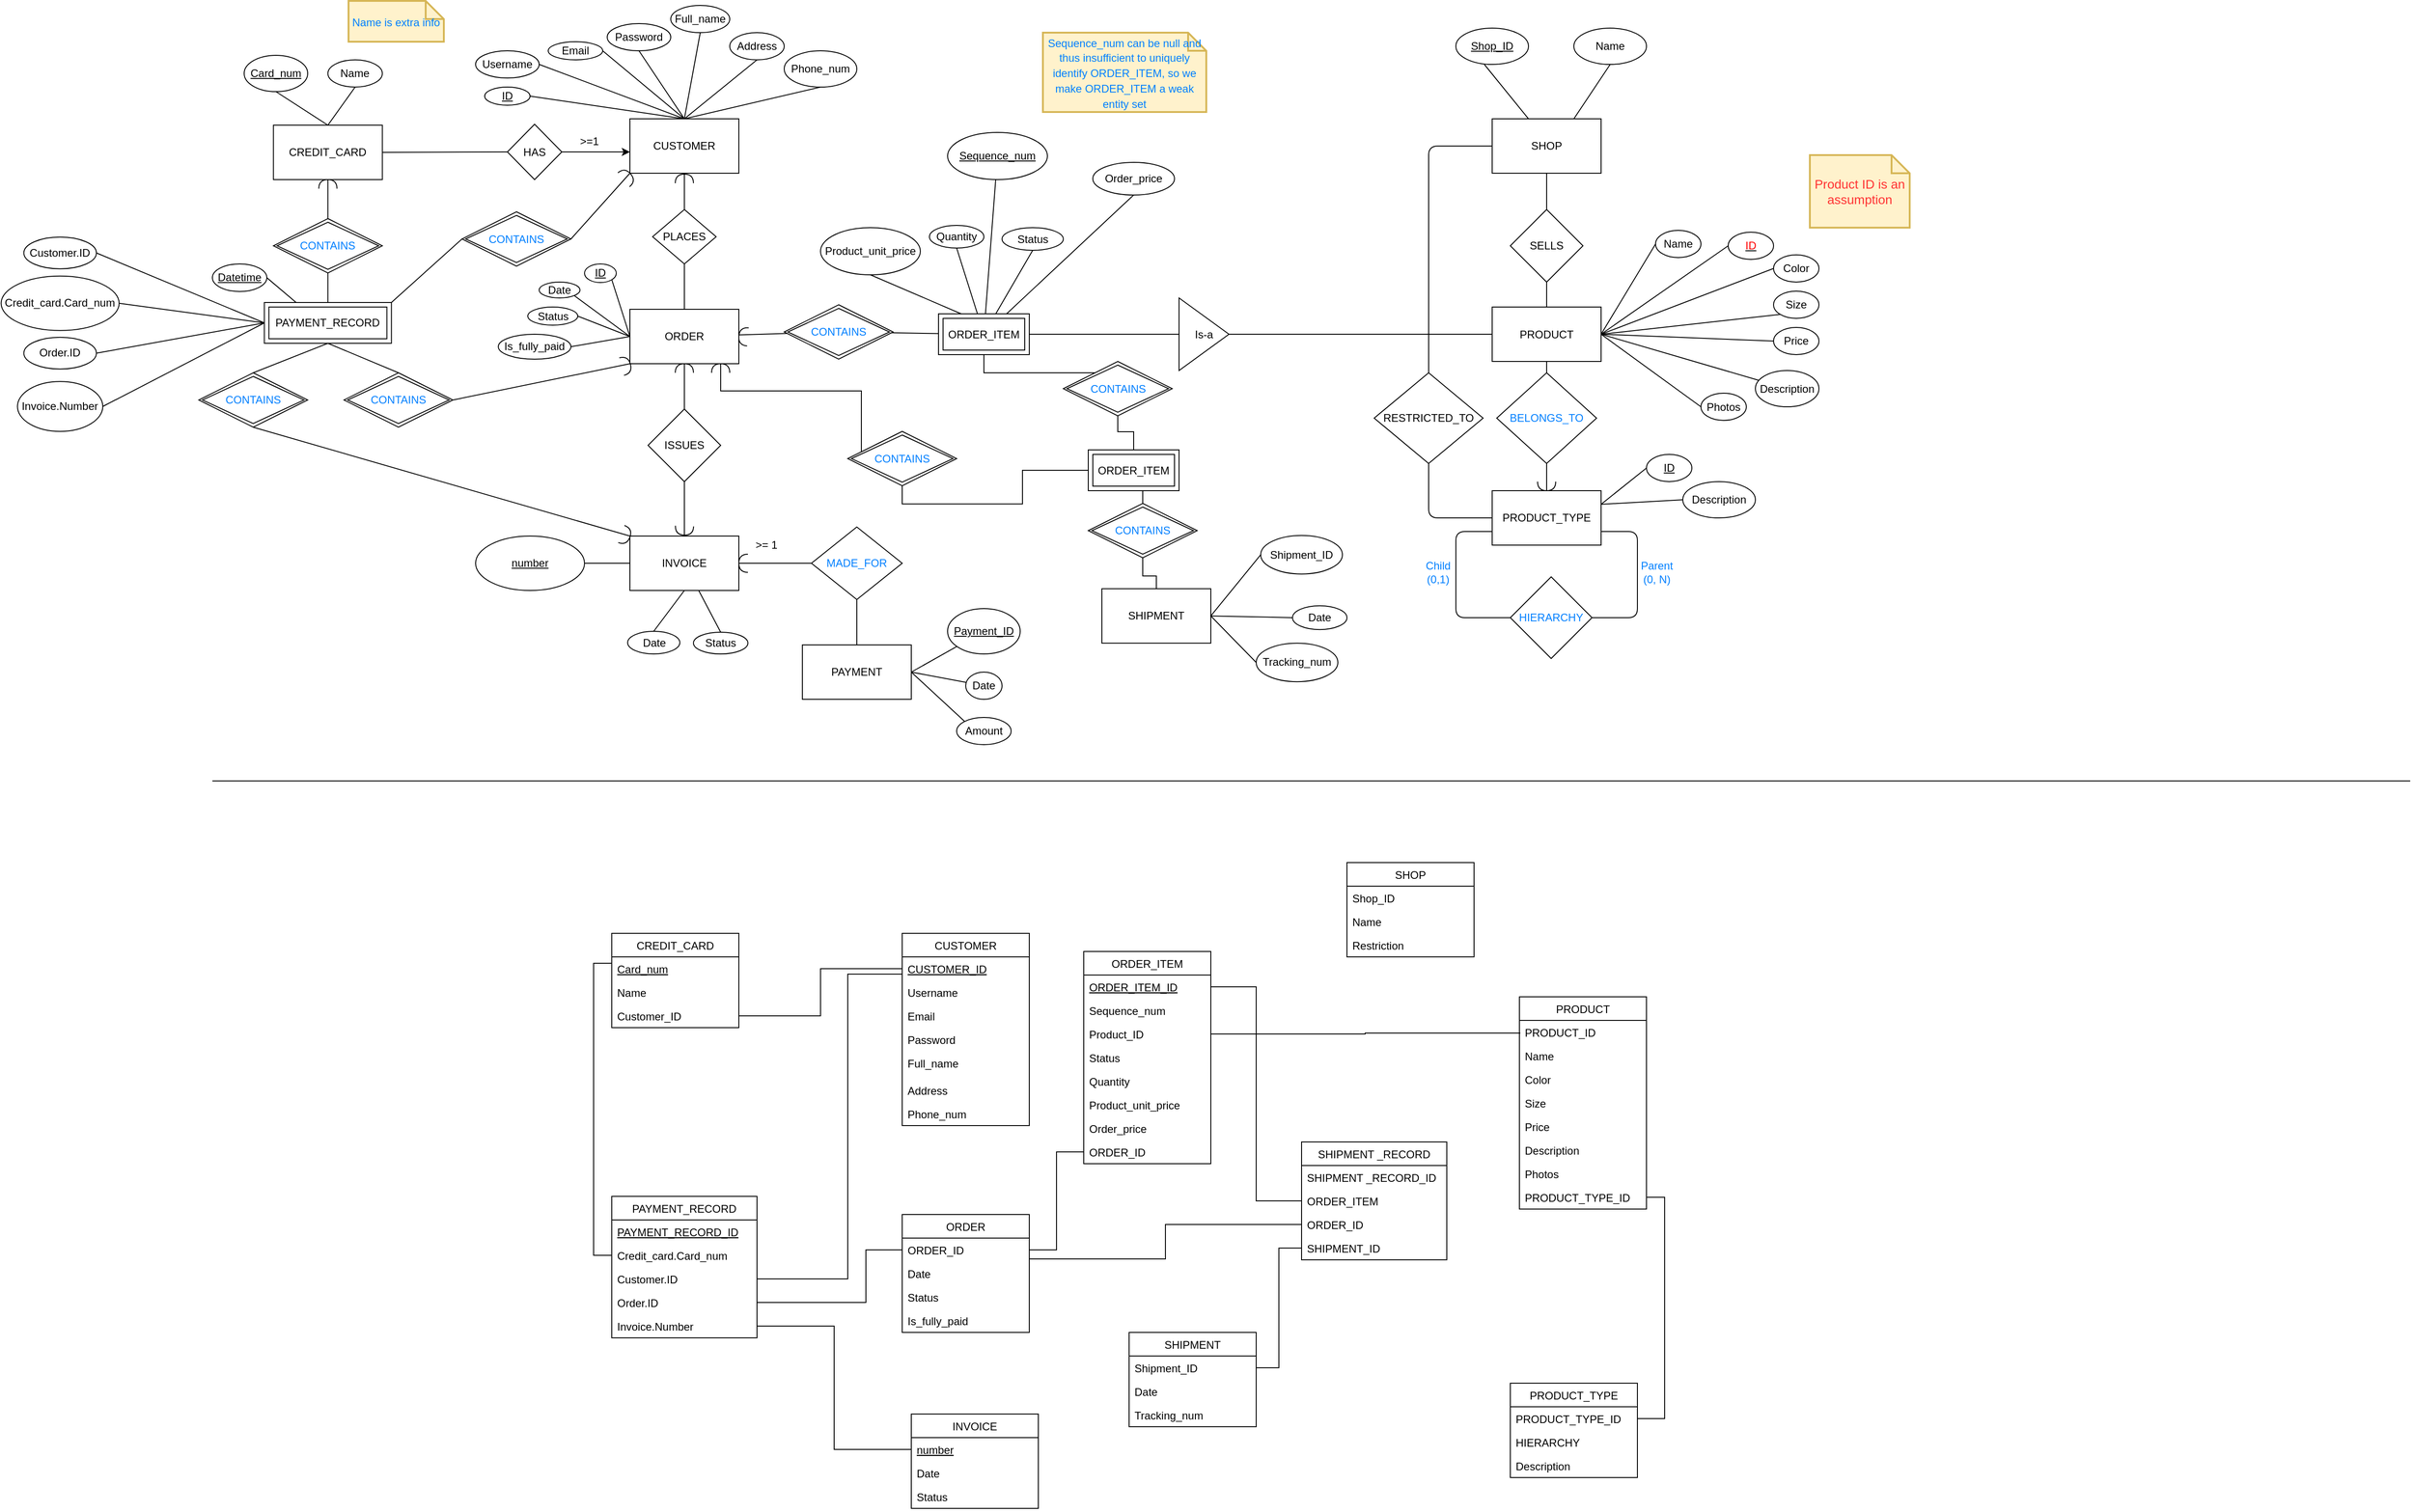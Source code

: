 <mxfile version="14.0.4" type="github">
  <diagram name="Page-1" id="e7e014a7-5840-1c2e-5031-d8a46d1fe8dd">
    <mxGraphModel dx="2354" dy="635" grid="1" gridSize="10" guides="1" tooltips="1" connect="1" arrows="1" fold="1" page="1" pageScale="1" pageWidth="1169" pageHeight="826" background="none" math="0" shadow="0">
      <root>
        <mxCell id="0" />
        <mxCell id="1" parent="0" />
        <mxCell id="BIAA3tRsBqz8I-IRi0Bk-136" style="edgeStyle=none;orthogonalLoop=1;jettySize=auto;html=1;exitX=0.5;exitY=0;exitDx=0;exitDy=0;entryX=0.5;entryY=1;entryDx=0;entryDy=0;endArrow=none;" parent="1" source="BIAA3tRsBqz8I-IRi0Bk-1" target="BIAA3tRsBqz8I-IRi0Bk-128" edge="1">
          <mxGeometry relative="1" as="geometry" />
        </mxCell>
        <mxCell id="BIAA3tRsBqz8I-IRi0Bk-182" style="edgeStyle=none;orthogonalLoop=1;jettySize=auto;html=1;exitX=0.5;exitY=0;exitDx=0;exitDy=0;entryX=0.5;entryY=1;entryDx=0;entryDy=0;fontColor=#007FFF;endArrow=none;" parent="1" source="BIAA3tRsBqz8I-IRi0Bk-1" target="BIAA3tRsBqz8I-IRi0Bk-129" edge="1">
          <mxGeometry relative="1" as="geometry" />
        </mxCell>
        <mxCell id="BIAA3tRsBqz8I-IRi0Bk-184" style="edgeStyle=none;orthogonalLoop=1;jettySize=auto;html=1;exitX=0.5;exitY=0;exitDx=0;exitDy=0;entryX=1;entryY=0.5;entryDx=0;entryDy=0;fontColor=#007FFF;endArrow=none;" parent="1" source="BIAA3tRsBqz8I-IRi0Bk-1" target="BIAA3tRsBqz8I-IRi0Bk-27" edge="1">
          <mxGeometry relative="1" as="geometry" />
        </mxCell>
        <mxCell id="BIAA3tRsBqz8I-IRi0Bk-187" style="edgeStyle=none;orthogonalLoop=1;jettySize=auto;html=1;exitX=0.5;exitY=0;exitDx=0;exitDy=0;entryX=1;entryY=0.5;entryDx=0;entryDy=0;fontColor=#007FFF;endArrow=none;" parent="1" source="BIAA3tRsBqz8I-IRi0Bk-1" target="BIAA3tRsBqz8I-IRi0Bk-26" edge="1">
          <mxGeometry relative="1" as="geometry" />
        </mxCell>
        <mxCell id="BIAA3tRsBqz8I-IRi0Bk-188" style="edgeStyle=none;orthogonalLoop=1;jettySize=auto;html=1;exitX=0.5;exitY=0;exitDx=0;exitDy=0;entryX=0.5;entryY=1;entryDx=0;entryDy=0;fontColor=#007FFF;endArrow=none;" parent="1" source="BIAA3tRsBqz8I-IRi0Bk-1" target="BIAA3tRsBqz8I-IRi0Bk-130" edge="1">
          <mxGeometry relative="1" as="geometry" />
        </mxCell>
        <mxCell id="BIAA3tRsBqz8I-IRi0Bk-189" style="edgeStyle=none;orthogonalLoop=1;jettySize=auto;html=1;exitX=0.5;exitY=0;exitDx=0;exitDy=0;entryX=1;entryY=0.5;entryDx=0;entryDy=0;fontColor=#007FFF;endArrow=none;" parent="1" source="BIAA3tRsBqz8I-IRi0Bk-1" target="BIAA3tRsBqz8I-IRi0Bk-6" edge="1">
          <mxGeometry relative="1" as="geometry" />
        </mxCell>
        <mxCell id="BIAA3tRsBqz8I-IRi0Bk-190" style="edgeStyle=none;orthogonalLoop=1;jettySize=auto;html=1;exitX=0.5;exitY=0;exitDx=0;exitDy=0;entryX=0.5;entryY=1;entryDx=0;entryDy=0;fontColor=#007FFF;endArrow=none;" parent="1" source="BIAA3tRsBqz8I-IRi0Bk-1" target="BIAA3tRsBqz8I-IRi0Bk-127" edge="1">
          <mxGeometry relative="1" as="geometry" />
        </mxCell>
        <mxCell id="BIAA3tRsBqz8I-IRi0Bk-1" value="CUSTOMER" style="rounded=0;whiteSpace=wrap;html=1;" parent="1" vertex="1">
          <mxGeometry x="-50" y="260" width="120" height="60" as="geometry" />
        </mxCell>
        <mxCell id="BIAA3tRsBqz8I-IRi0Bk-2" style="edgeStyle=orthogonalEdgeStyle;rounded=0;orthogonalLoop=1;jettySize=auto;html=1;exitX=1;exitY=0.5;exitDx=0;exitDy=0;" parent="1" source="BIAA3tRsBqz8I-IRi0Bk-3" target="BIAA3tRsBqz8I-IRi0Bk-1" edge="1">
          <mxGeometry relative="1" as="geometry">
            <Array as="points">
              <mxPoint x="-80" y="296" />
              <mxPoint x="-80" y="296" />
            </Array>
          </mxGeometry>
        </mxCell>
        <mxCell id="BIAA3tRsBqz8I-IRi0Bk-219" style="edgeStyle=none;orthogonalLoop=1;jettySize=auto;html=1;exitX=0;exitY=0.5;exitDx=0;exitDy=0;entryX=1;entryY=0.5;entryDx=0;entryDy=0;fontColor=#007FFF;endArrow=none;" parent="1" source="BIAA3tRsBqz8I-IRi0Bk-3" target="BIAA3tRsBqz8I-IRi0Bk-5" edge="1">
          <mxGeometry relative="1" as="geometry" />
        </mxCell>
        <mxCell id="BIAA3tRsBqz8I-IRi0Bk-3" value="HAS" style="rhombus;whiteSpace=wrap;html=1;" parent="1" vertex="1">
          <mxGeometry x="-185" y="266" width="60" height="61" as="geometry" />
        </mxCell>
        <mxCell id="BIAA3tRsBqz8I-IRi0Bk-220" style="edgeStyle=none;orthogonalLoop=1;jettySize=auto;html=1;exitX=0.5;exitY=0;exitDx=0;exitDy=0;entryX=0.5;entryY=1;entryDx=0;entryDy=0;fontColor=#007FFF;endArrow=none;" parent="1" source="BIAA3tRsBqz8I-IRi0Bk-5" target="BIAA3tRsBqz8I-IRi0Bk-33" edge="1">
          <mxGeometry relative="1" as="geometry" />
        </mxCell>
        <mxCell id="BIAA3tRsBqz8I-IRi0Bk-221" style="edgeStyle=none;orthogonalLoop=1;jettySize=auto;html=1;exitX=0.5;exitY=0;exitDx=0;exitDy=0;entryX=0.5;entryY=1;entryDx=0;entryDy=0;fontColor=#007FFF;endArrow=none;" parent="1" source="BIAA3tRsBqz8I-IRi0Bk-5" target="BIAA3tRsBqz8I-IRi0Bk-31" edge="1">
          <mxGeometry relative="1" as="geometry" />
        </mxCell>
        <mxCell id="BIAA3tRsBqz8I-IRi0Bk-5" value="CREDIT_CARD" style="rounded=0;whiteSpace=wrap;html=1;" parent="1" vertex="1">
          <mxGeometry x="-442.75" y="267" width="120" height="60" as="geometry" />
        </mxCell>
        <mxCell id="BIAA3tRsBqz8I-IRi0Bk-6" value="&lt;u&gt;ID&lt;/u&gt;" style="ellipse;whiteSpace=wrap;html=1;" parent="1" vertex="1">
          <mxGeometry x="-210" y="225" width="50" height="20" as="geometry" />
        </mxCell>
        <mxCell id="BIAA3tRsBqz8I-IRi0Bk-154" style="edgeStyle=none;orthogonalLoop=1;jettySize=auto;html=1;exitX=1;exitY=0.5;exitDx=0;exitDy=0;entryX=0;entryY=0.5;entryDx=0;entryDy=0;endArrow=none;" parent="1" source="BIAA3tRsBqz8I-IRi0Bk-7" target="BIAA3tRsBqz8I-IRi0Bk-153" edge="1">
          <mxGeometry relative="1" as="geometry" />
        </mxCell>
        <mxCell id="BIAA3tRsBqz8I-IRi0Bk-7" value="PRODUCT" style="rounded=0;whiteSpace=wrap;html=1;" parent="1" vertex="1">
          <mxGeometry x="900" y="467.5" width="120" height="60" as="geometry" />
        </mxCell>
        <mxCell id="BIAA3tRsBqz8I-IRi0Bk-152" style="edgeStyle=none;orthogonalLoop=1;jettySize=auto;html=1;exitX=0.75;exitY=0;exitDx=0;exitDy=0;entryX=0.5;entryY=1;entryDx=0;entryDy=0;endArrow=none;" parent="1" source="BIAA3tRsBqz8I-IRi0Bk-8" target="BIAA3tRsBqz8I-IRi0Bk-151" edge="1">
          <mxGeometry relative="1" as="geometry" />
        </mxCell>
        <mxCell id="BIAA3tRsBqz8I-IRi0Bk-8" value="SHOP" style="rounded=0;whiteSpace=wrap;html=1;" parent="1" vertex="1">
          <mxGeometry x="900" y="260" width="120" height="60" as="geometry" />
        </mxCell>
        <mxCell id="BIAA3tRsBqz8I-IRi0Bk-9" value="SELLS" style="rhombus;whiteSpace=wrap;html=1;" parent="1" vertex="1">
          <mxGeometry x="920" y="360" width="80" height="80" as="geometry" />
        </mxCell>
        <mxCell id="BIAA3tRsBqz8I-IRi0Bk-10" value="" style="endArrow=none;html=1;entryX=0.5;entryY=1;entryDx=0;entryDy=0;exitX=0.5;exitY=0;exitDx=0;exitDy=0;" parent="1" source="BIAA3tRsBqz8I-IRi0Bk-9" target="BIAA3tRsBqz8I-IRi0Bk-8" edge="1">
          <mxGeometry width="50" height="50" relative="1" as="geometry">
            <mxPoint x="940" y="350" as="sourcePoint" />
            <mxPoint x="990" y="300" as="targetPoint" />
          </mxGeometry>
        </mxCell>
        <mxCell id="BIAA3tRsBqz8I-IRi0Bk-11" value="" style="endArrow=none;html=1;entryX=0.5;entryY=1;entryDx=0;entryDy=0;exitX=0.5;exitY=0;exitDx=0;exitDy=0;" parent="1" source="BIAA3tRsBqz8I-IRi0Bk-7" target="BIAA3tRsBqz8I-IRi0Bk-9" edge="1">
          <mxGeometry width="50" height="50" relative="1" as="geometry">
            <mxPoint x="950" y="470" as="sourcePoint" />
            <mxPoint x="1000" y="420" as="targetPoint" />
          </mxGeometry>
        </mxCell>
        <mxCell id="BIAA3tRsBqz8I-IRi0Bk-12" value="&lt;font color=&quot;#007fff&quot;&gt;BELONGS_TO&lt;/font&gt;" style="rhombus;whiteSpace=wrap;html=1;" parent="1" vertex="1">
          <mxGeometry x="905" y="540" width="110" height="100" as="geometry" />
        </mxCell>
        <mxCell id="BIAA3tRsBqz8I-IRi0Bk-13" value="PRODUCT_TYPE" style="rounded=0;whiteSpace=wrap;html=1;" parent="1" vertex="1">
          <mxGeometry x="900" y="670" width="120" height="60" as="geometry" />
        </mxCell>
        <mxCell id="BIAA3tRsBqz8I-IRi0Bk-15" value="" style="endArrow=none;html=1;exitX=0.5;exitY=0;exitDx=0;exitDy=0;entryX=0.5;entryY=1;entryDx=0;entryDy=0;" parent="1" source="BIAA3tRsBqz8I-IRi0Bk-12" target="BIAA3tRsBqz8I-IRi0Bk-7" edge="1">
          <mxGeometry width="50" height="50" relative="1" as="geometry">
            <mxPoint x="970" y="690" as="sourcePoint" />
            <mxPoint x="970" y="650" as="targetPoint" />
          </mxGeometry>
        </mxCell>
        <mxCell id="BIAA3tRsBqz8I-IRi0Bk-18" value="&lt;font color=&quot;#007fff&quot;&gt;HIERARCHY&lt;/font&gt;" style="rhombus;whiteSpace=wrap;html=1;" parent="1" vertex="1">
          <mxGeometry x="920" y="765" width="90" height="90" as="geometry" />
        </mxCell>
        <mxCell id="BIAA3tRsBqz8I-IRi0Bk-19" value="" style="endArrow=none;html=1;exitX=0;exitY=0.75;exitDx=0;exitDy=0;entryX=0;entryY=0.5;entryDx=0;entryDy=0;" parent="1" source="BIAA3tRsBqz8I-IRi0Bk-13" target="BIAA3tRsBqz8I-IRi0Bk-18" edge="1">
          <mxGeometry width="50" height="50" relative="1" as="geometry">
            <mxPoint x="829.289" y="750" as="sourcePoint" />
            <mxPoint x="829.289" y="700" as="targetPoint" />
            <Array as="points">
              <mxPoint x="860" y="715" />
              <mxPoint x="860" y="760" />
              <mxPoint x="860" y="810" />
            </Array>
          </mxGeometry>
        </mxCell>
        <mxCell id="BIAA3tRsBqz8I-IRi0Bk-20" value="Child&lt;br&gt;(0,1)" style="text;html=1;align=center;verticalAlign=middle;resizable=0;points=[];autosize=1;strokeColor=none;fillColor=none;fontColor=#007FFF;" parent="1" vertex="1">
          <mxGeometry x="820" y="745" width="40" height="30" as="geometry" />
        </mxCell>
        <mxCell id="BIAA3tRsBqz8I-IRi0Bk-21" value="Parent&lt;br&gt;(0, N)" style="text;html=1;align=center;verticalAlign=middle;resizable=0;points=[];autosize=1;strokeColor=none;fillColor=none;fontColor=#007FFF;" parent="1" vertex="1">
          <mxGeometry x="1056" y="745" width="50" height="30" as="geometry" />
        </mxCell>
        <mxCell id="BIAA3tRsBqz8I-IRi0Bk-22" value="RESTRICTED_TO" style="rhombus;whiteSpace=wrap;html=1;" parent="1" vertex="1">
          <mxGeometry x="770" y="540" width="120" height="100" as="geometry" />
        </mxCell>
        <mxCell id="BIAA3tRsBqz8I-IRi0Bk-23" value="&amp;gt;=1&lt;br&gt;" style="text;html=1;align=center;verticalAlign=middle;resizable=0;points=[];autosize=1;strokeColor=none;fillColor=none;" parent="1" vertex="1">
          <mxGeometry x="-115" y="275" width="40" height="20" as="geometry" />
        </mxCell>
        <mxCell id="BIAA3tRsBqz8I-IRi0Bk-24" value="" style="endArrow=none;html=1;entryX=0.5;entryY=1;entryDx=0;entryDy=0;exitX=0;exitY=0.5;exitDx=0;exitDy=0;" parent="1" source="BIAA3tRsBqz8I-IRi0Bk-13" target="BIAA3tRsBqz8I-IRi0Bk-22" edge="1">
          <mxGeometry width="50" height="50" relative="1" as="geometry">
            <mxPoint x="700" y="630" as="sourcePoint" />
            <mxPoint x="750" y="580" as="targetPoint" />
            <Array as="points">
              <mxPoint x="830" y="700" />
            </Array>
          </mxGeometry>
        </mxCell>
        <mxCell id="BIAA3tRsBqz8I-IRi0Bk-25" value="" style="endArrow=none;html=1;entryX=0;entryY=0.5;entryDx=0;entryDy=0;exitX=0.5;exitY=0;exitDx=0;exitDy=0;edgeStyle=orthogonalEdgeStyle;" parent="1" source="BIAA3tRsBqz8I-IRi0Bk-22" target="BIAA3tRsBqz8I-IRi0Bk-8" edge="1">
          <mxGeometry width="50" height="50" relative="1" as="geometry">
            <mxPoint x="800" y="480" as="sourcePoint" />
            <mxPoint x="850" y="430" as="targetPoint" />
          </mxGeometry>
        </mxCell>
        <mxCell id="BIAA3tRsBqz8I-IRi0Bk-26" value="Username" style="ellipse;whiteSpace=wrap;html=1;" parent="1" vertex="1">
          <mxGeometry x="-220" y="185" width="70" height="30" as="geometry" />
        </mxCell>
        <mxCell id="BIAA3tRsBqz8I-IRi0Bk-27" value="Email" style="ellipse;whiteSpace=wrap;html=1;" parent="1" vertex="1">
          <mxGeometry x="-140" y="175" width="60" height="20" as="geometry" />
        </mxCell>
        <mxCell id="BIAA3tRsBqz8I-IRi0Bk-31" value="&lt;u&gt;Card_num&lt;/u&gt;" style="ellipse;whiteSpace=wrap;html=1;" parent="1" vertex="1">
          <mxGeometry x="-475" y="190" width="70" height="40" as="geometry" />
        </mxCell>
        <mxCell id="BIAA3tRsBqz8I-IRi0Bk-33" value="Name" style="ellipse;whiteSpace=wrap;html=1;" parent="1" vertex="1">
          <mxGeometry x="-382.75" y="195" width="60" height="30" as="geometry" />
        </mxCell>
        <mxCell id="BIAA3tRsBqz8I-IRi0Bk-37" value="&lt;u&gt;Shop_ID&lt;/u&gt;" style="ellipse;whiteSpace=wrap;html=1;rounded=0;" parent="1" vertex="1">
          <mxGeometry x="860" y="160" width="80" height="40" as="geometry" />
        </mxCell>
        <mxCell id="BIAA3tRsBqz8I-IRi0Bk-38" value="" style="endArrow=none;html=1;entryX=0.392;entryY=1;entryDx=0;entryDy=0;entryPerimeter=0;" parent="1" target="BIAA3tRsBqz8I-IRi0Bk-37" edge="1">
          <mxGeometry width="50" height="50" relative="1" as="geometry">
            <mxPoint x="940" y="260" as="sourcePoint" />
            <mxPoint x="980" y="210" as="targetPoint" />
          </mxGeometry>
        </mxCell>
        <mxCell id="BIAA3tRsBqz8I-IRi0Bk-39" value="Name" style="ellipse;whiteSpace=wrap;html=1;" parent="1" vertex="1">
          <mxGeometry x="1080" y="383" width="50" height="30" as="geometry" />
        </mxCell>
        <mxCell id="BIAA3tRsBqz8I-IRi0Bk-40" value="Color" style="ellipse;whiteSpace=wrap;html=1;" parent="1" vertex="1">
          <mxGeometry x="1210" y="410" width="50" height="30" as="geometry" />
        </mxCell>
        <mxCell id="BIAA3tRsBqz8I-IRi0Bk-41" value="Description" style="ellipse;whiteSpace=wrap;html=1;" parent="1" vertex="1">
          <mxGeometry x="1190" y="537.5" width="70" height="40" as="geometry" />
        </mxCell>
        <mxCell id="BIAA3tRsBqz8I-IRi0Bk-42" value="Size" style="ellipse;whiteSpace=wrap;html=1;" parent="1" vertex="1">
          <mxGeometry x="1210" y="450" width="50" height="30" as="geometry" />
        </mxCell>
        <mxCell id="BIAA3tRsBqz8I-IRi0Bk-43" value="&lt;u&gt;&lt;font color=&quot;#ff0000&quot;&gt;ID&lt;/font&gt;&lt;/u&gt;" style="ellipse;whiteSpace=wrap;html=1;" parent="1" vertex="1">
          <mxGeometry x="1160" y="385" width="50" height="30" as="geometry" />
        </mxCell>
        <mxCell id="BIAA3tRsBqz8I-IRi0Bk-44" value="&lt;font color=&quot;#ff3333&quot;&gt;Product ID is an assumption&lt;/font&gt;" style="shape=note;strokeWidth=2;fontSize=14;size=20;whiteSpace=wrap;html=1;fillColor=#fff2cc;strokeColor=#d6b656;fontColor=#666600;" parent="1" vertex="1">
          <mxGeometry x="1250" y="300" width="110.0" height="80" as="geometry" />
        </mxCell>
        <mxCell id="BIAA3tRsBqz8I-IRi0Bk-45" value="" style="endArrow=none;html=1;entryX=0;entryY=0.5;entryDx=0;entryDy=0;exitX=1;exitY=0.5;exitDx=0;exitDy=0;" parent="1" source="BIAA3tRsBqz8I-IRi0Bk-7" target="BIAA3tRsBqz8I-IRi0Bk-39" edge="1">
          <mxGeometry width="50" height="50" relative="1" as="geometry">
            <mxPoint x="980" y="490" as="sourcePoint" />
            <mxPoint x="1030" y="440" as="targetPoint" />
          </mxGeometry>
        </mxCell>
        <mxCell id="BIAA3tRsBqz8I-IRi0Bk-46" value="" style="endArrow=none;html=1;exitX=1;exitY=0.5;exitDx=0;exitDy=0;entryX=0;entryY=0.5;entryDx=0;entryDy=0;" parent="1" source="BIAA3tRsBqz8I-IRi0Bk-7" target="BIAA3tRsBqz8I-IRi0Bk-43" edge="1">
          <mxGeometry width="50" height="50" relative="1" as="geometry">
            <mxPoint x="1080" y="510" as="sourcePoint" />
            <mxPoint x="1130" y="460" as="targetPoint" />
          </mxGeometry>
        </mxCell>
        <mxCell id="BIAA3tRsBqz8I-IRi0Bk-47" value="" style="endArrow=none;html=1;entryX=0;entryY=0.5;entryDx=0;entryDy=0;exitX=1;exitY=0.5;exitDx=0;exitDy=0;" parent="1" source="BIAA3tRsBqz8I-IRi0Bk-7" target="BIAA3tRsBqz8I-IRi0Bk-40" edge="1">
          <mxGeometry width="50" height="50" relative="1" as="geometry">
            <mxPoint x="1020" y="500" as="sourcePoint" />
            <mxPoint x="1170" y="410" as="targetPoint" />
          </mxGeometry>
        </mxCell>
        <mxCell id="BIAA3tRsBqz8I-IRi0Bk-48" value="" style="endArrow=none;html=1;entryX=0;entryY=1;entryDx=0;entryDy=0;exitX=1;exitY=0.5;exitDx=0;exitDy=0;" parent="1" source="BIAA3tRsBqz8I-IRi0Bk-7" target="BIAA3tRsBqz8I-IRi0Bk-42" edge="1">
          <mxGeometry width="50" height="50" relative="1" as="geometry">
            <mxPoint x="1030" y="510" as="sourcePoint" />
            <mxPoint x="1130" y="475" as="targetPoint" />
          </mxGeometry>
        </mxCell>
        <mxCell id="BIAA3tRsBqz8I-IRi0Bk-49" value="" style="endArrow=none;html=1;exitX=1;exitY=0.5;exitDx=0;exitDy=0;" parent="1" source="BIAA3tRsBqz8I-IRi0Bk-7" target="BIAA3tRsBqz8I-IRi0Bk-41" edge="1">
          <mxGeometry width="50" height="50" relative="1" as="geometry">
            <mxPoint x="1030" y="500" as="sourcePoint" />
            <mxPoint x="1197.322" y="475.607" as="targetPoint" />
          </mxGeometry>
        </mxCell>
        <mxCell id="BIAA3tRsBqz8I-IRi0Bk-50" value="&lt;u&gt;ID&lt;/u&gt;" style="ellipse;whiteSpace=wrap;html=1;" parent="1" vertex="1">
          <mxGeometry x="1070" y="630" width="50" height="30" as="geometry" />
        </mxCell>
        <mxCell id="BIAA3tRsBqz8I-IRi0Bk-51" value="" style="endArrow=none;html=1;entryX=0;entryY=0.5;entryDx=0;entryDy=0;exitX=1;exitY=0.25;exitDx=0;exitDy=0;" parent="1" source="BIAA3tRsBqz8I-IRi0Bk-13" target="BIAA3tRsBqz8I-IRi0Bk-50" edge="1">
          <mxGeometry width="50" height="50" relative="1" as="geometry">
            <mxPoint x="1040" y="670" as="sourcePoint" />
            <mxPoint x="1090" y="595" as="targetPoint" />
          </mxGeometry>
        </mxCell>
        <mxCell id="BIAA3tRsBqz8I-IRi0Bk-52" value="Description" style="ellipse;whiteSpace=wrap;html=1;" parent="1" vertex="1">
          <mxGeometry x="1110" y="660" width="80" height="40" as="geometry" />
        </mxCell>
        <mxCell id="BIAA3tRsBqz8I-IRi0Bk-53" value="" style="endArrow=none;html=1;entryX=0;entryY=0.5;entryDx=0;entryDy=0;exitX=1;exitY=0.25;exitDx=0;exitDy=0;" parent="1" source="BIAA3tRsBqz8I-IRi0Bk-13" target="BIAA3tRsBqz8I-IRi0Bk-52" edge="1">
          <mxGeometry width="50" height="50" relative="1" as="geometry">
            <mxPoint x="1030" y="695" as="sourcePoint" />
            <mxPoint x="1080" y="655" as="targetPoint" />
          </mxGeometry>
        </mxCell>
        <mxCell id="BIAA3tRsBqz8I-IRi0Bk-54" value="Photos" style="ellipse;whiteSpace=wrap;html=1;" parent="1" vertex="1">
          <mxGeometry x="1130" y="562.5" width="50" height="30" as="geometry" />
        </mxCell>
        <mxCell id="BIAA3tRsBqz8I-IRi0Bk-55" value="" style="endArrow=none;html=1;exitX=1;exitY=0.5;exitDx=0;exitDy=0;entryX=0;entryY=0.5;entryDx=0;entryDy=0;" parent="1" source="BIAA3tRsBqz8I-IRi0Bk-7" target="BIAA3tRsBqz8I-IRi0Bk-54" edge="1">
          <mxGeometry width="50" height="50" relative="1" as="geometry">
            <mxPoint x="1030" y="510" as="sourcePoint" />
            <mxPoint x="1180" y="510" as="targetPoint" />
          </mxGeometry>
        </mxCell>
        <mxCell id="BIAA3tRsBqz8I-IRi0Bk-165" style="edgeStyle=none;orthogonalLoop=1;jettySize=auto;html=1;entryX=1;entryY=1;entryDx=0;entryDy=0;fontColor=#007FFF;endArrow=none;exitX=0;exitY=0.5;exitDx=0;exitDy=0;" parent="1" source="BIAA3tRsBqz8I-IRi0Bk-59" target="BIAA3tRsBqz8I-IRi0Bk-163" edge="1">
          <mxGeometry relative="1" as="geometry" />
        </mxCell>
        <mxCell id="BIAA3tRsBqz8I-IRi0Bk-59" value="ORDER" style="rounded=0;whiteSpace=wrap;html=1;" parent="1" vertex="1">
          <mxGeometry x="-50" y="470" width="120" height="60" as="geometry" />
        </mxCell>
        <mxCell id="BIAA3tRsBqz8I-IRi0Bk-60" value="PLACES" style="rhombus;whiteSpace=wrap;html=1;" parent="1" vertex="1">
          <mxGeometry x="-25" y="360" width="70" height="60" as="geometry" />
        </mxCell>
        <mxCell id="BIAA3tRsBqz8I-IRi0Bk-63" value="" style="endArrow=none;html=1;exitX=0.5;exitY=0;exitDx=0;exitDy=0;entryX=0.5;entryY=1;entryDx=0;entryDy=0;" parent="1" source="BIAA3tRsBqz8I-IRi0Bk-59" target="BIAA3tRsBqz8I-IRi0Bk-60" edge="1">
          <mxGeometry width="50" height="50" relative="1" as="geometry">
            <mxPoint x="-10" y="520" as="sourcePoint" />
            <mxPoint x="40" y="470" as="targetPoint" />
          </mxGeometry>
        </mxCell>
        <mxCell id="BIAA3tRsBqz8I-IRi0Bk-64" value="Status" style="ellipse;whiteSpace=wrap;html=1;" parent="1" vertex="1">
          <mxGeometry x="-162.5" y="467.5" width="55" height="20" as="geometry" />
        </mxCell>
        <mxCell id="BIAA3tRsBqz8I-IRi0Bk-65" value="" style="endArrow=none;html=1;entryX=1;entryY=0.5;entryDx=0;entryDy=0;exitX=0;exitY=0.5;exitDx=0;exitDy=0;" parent="1" source="BIAA3tRsBqz8I-IRi0Bk-59" target="BIAA3tRsBqz8I-IRi0Bk-64" edge="1">
          <mxGeometry width="50" height="50" relative="1" as="geometry">
            <mxPoint x="-140" y="620" as="sourcePoint" />
            <mxPoint x="-90" y="570" as="targetPoint" />
          </mxGeometry>
        </mxCell>
        <mxCell id="BIAA3tRsBqz8I-IRi0Bk-66" value="&lt;font color=&quot;#007fff&quot; style=&quot;font-size: 12px&quot;&gt;Name is extra info&lt;/font&gt;" style="shape=note;strokeWidth=2;fontSize=14;size=20;whiteSpace=wrap;html=1;fillColor=#fff2cc;strokeColor=#d6b656;fontColor=#666600;" parent="1" vertex="1">
          <mxGeometry x="-360" y="130" width="105" height="45" as="geometry" />
        </mxCell>
        <mxCell id="BIAA3tRsBqz8I-IRi0Bk-67" value="&lt;font color=&quot;#007fff&quot; style=&quot;font-size: 12px&quot;&gt;Sequence_num can be null and thus insufficient to uniquely identify ORDER_ITEM, so we make ORDER_ITEM a weak entity set&lt;/font&gt;" style="shape=note;strokeWidth=2;fontSize=14;size=20;whiteSpace=wrap;html=1;fillColor=#fff2cc;strokeColor=#d6b656;fontColor=#666600;" parent="1" vertex="1">
          <mxGeometry x="405" y="165" width="180" height="87.5" as="geometry" />
        </mxCell>
        <mxCell id="BIAA3tRsBqz8I-IRi0Bk-68" value="&lt;u&gt;Sequence_num&lt;/u&gt;" style="ellipse;whiteSpace=wrap;html=1;" parent="1" vertex="1">
          <mxGeometry x="300" y="275" width="110" height="52" as="geometry" />
        </mxCell>
        <mxCell id="BIAA3tRsBqz8I-IRi0Bk-69" value="" style="edgeStyle=none;rounded=0;orthogonalLoop=1;jettySize=auto;html=1;endArrow=none;endFill=0;" parent="1" source="BIAA3tRsBqz8I-IRi0Bk-71" target="BIAA3tRsBqz8I-IRi0Bk-75" edge="1">
          <mxGeometry relative="1" as="geometry" />
        </mxCell>
        <mxCell id="BIAA3tRsBqz8I-IRi0Bk-70" value="" style="edgeStyle=none;rounded=0;orthogonalLoop=1;jettySize=auto;html=1;endArrow=none;endFill=0;" parent="1" source="BIAA3tRsBqz8I-IRi0Bk-71" target="BIAA3tRsBqz8I-IRi0Bk-59" edge="1">
          <mxGeometry relative="1" as="geometry" />
        </mxCell>
        <mxCell id="BIAA3tRsBqz8I-IRi0Bk-71" value="&lt;font color=&quot;#007fff&quot;&gt;CONTAINS&lt;/font&gt;" style="shape=rhombus;double=1;perimeter=rhombusPerimeter;whiteSpace=wrap;html=1;align=center;strokeColor=#000000;fillColor=#FFFFFF;" parent="1" vertex="1">
          <mxGeometry x="120" y="465" width="120" height="60" as="geometry" />
        </mxCell>
        <mxCell id="BIAA3tRsBqz8I-IRi0Bk-72" value="" style="edgeStyle=none;rounded=0;orthogonalLoop=1;jettySize=auto;html=1;endArrow=none;endFill=0;" parent="1" source="BIAA3tRsBqz8I-IRi0Bk-75" target="BIAA3tRsBqz8I-IRi0Bk-68" edge="1">
          <mxGeometry relative="1" as="geometry" />
        </mxCell>
        <mxCell id="BIAA3tRsBqz8I-IRi0Bk-74" style="edgeStyle=orthogonalEdgeStyle;rounded=0;orthogonalLoop=1;jettySize=auto;html=1;exitX=1;exitY=0.5;exitDx=0;exitDy=0;endArrow=none;endFill=0;" parent="1" source="BIAA3tRsBqz8I-IRi0Bk-75" target="BIAA3tRsBqz8I-IRi0Bk-79" edge="1">
          <mxGeometry relative="1" as="geometry" />
        </mxCell>
        <mxCell id="BIAA3tRsBqz8I-IRi0Bk-172" style="edgeStyle=none;orthogonalLoop=1;jettySize=auto;html=1;entryX=0.5;entryY=1;entryDx=0;entryDy=0;fontColor=#007FFF;endArrow=none;" parent="1" source="BIAA3tRsBqz8I-IRi0Bk-75" target="BIAA3tRsBqz8I-IRi0Bk-169" edge="1">
          <mxGeometry relative="1" as="geometry" />
        </mxCell>
        <mxCell id="BIAA3tRsBqz8I-IRi0Bk-173" style="edgeStyle=none;orthogonalLoop=1;jettySize=auto;html=1;exitX=0.75;exitY=0;exitDx=0;exitDy=0;entryX=0.5;entryY=1;entryDx=0;entryDy=0;fontColor=#007FFF;endArrow=none;" parent="1" source="BIAA3tRsBqz8I-IRi0Bk-75" target="BIAA3tRsBqz8I-IRi0Bk-77" edge="1">
          <mxGeometry relative="1" as="geometry" />
        </mxCell>
        <mxCell id="BIAA3tRsBqz8I-IRi0Bk-174" style="edgeStyle=none;orthogonalLoop=1;jettySize=auto;html=1;exitX=0.25;exitY=0;exitDx=0;exitDy=0;entryX=0.5;entryY=1;entryDx=0;entryDy=0;fontColor=#007FFF;endArrow=none;" parent="1" source="BIAA3tRsBqz8I-IRi0Bk-75" target="BIAA3tRsBqz8I-IRi0Bk-167" edge="1">
          <mxGeometry relative="1" as="geometry" />
        </mxCell>
        <mxCell id="BIAA3tRsBqz8I-IRi0Bk-191" style="edgeStyle=none;orthogonalLoop=1;jettySize=auto;html=1;entryX=0.5;entryY=1;entryDx=0;entryDy=0;fontColor=#007FFF;endArrow=none;" parent="1" source="BIAA3tRsBqz8I-IRi0Bk-75" target="BIAA3tRsBqz8I-IRi0Bk-168" edge="1">
          <mxGeometry relative="1" as="geometry" />
        </mxCell>
        <mxCell id="BIAA3tRsBqz8I-IRi0Bk-75" value="ORDER_ITEM" style="shape=ext;margin=3;double=1;whiteSpace=wrap;html=1;align=center;strokeColor=#000000;fillColor=#FFFFFF;" parent="1" vertex="1">
          <mxGeometry x="290" y="475" width="100" height="45" as="geometry" />
        </mxCell>
        <mxCell id="BIAA3tRsBqz8I-IRi0Bk-76" value="" style="shape=requiredInterface;html=1;verticalLabelPosition=bottom;rotation=-175;" parent="1" vertex="1">
          <mxGeometry x="70" y="490" width="10" height="20" as="geometry" />
        </mxCell>
        <mxCell id="BIAA3tRsBqz8I-IRi0Bk-77" value="Order_price" style="ellipse;whiteSpace=wrap;html=1;fillColor=#FFFFFF;" parent="1" vertex="1">
          <mxGeometry x="460" y="308" width="90" height="36" as="geometry" />
        </mxCell>
        <mxCell id="BIAA3tRsBqz8I-IRi0Bk-78" style="edgeStyle=orthogonalEdgeStyle;rounded=0;orthogonalLoop=1;jettySize=auto;html=1;exitX=1;exitY=0.5;exitDx=0;exitDy=0;entryX=0;entryY=0.5;entryDx=0;entryDy=0;endArrow=none;endFill=0;" parent="1" source="BIAA3tRsBqz8I-IRi0Bk-79" target="BIAA3tRsBqz8I-IRi0Bk-7" edge="1">
          <mxGeometry relative="1" as="geometry" />
        </mxCell>
        <mxCell id="BIAA3tRsBqz8I-IRi0Bk-79" value="Is-a" style="triangle;whiteSpace=wrap;html=1;strokeColor=#000000;fillColor=#FFFFFF;" parent="1" vertex="1">
          <mxGeometry x="555" y="457.5" width="55" height="80" as="geometry" />
        </mxCell>
        <mxCell id="BIAA3tRsBqz8I-IRi0Bk-81" value="ISSUES" style="rhombus;whiteSpace=wrap;html=1;rounded=0;" parent="1" vertex="1">
          <mxGeometry x="-30" y="580" width="80" height="80" as="geometry" />
        </mxCell>
        <mxCell id="BIAA3tRsBqz8I-IRi0Bk-82" value="" style="edgeStyle=orthogonalEdgeStyle;rounded=0;orthogonalLoop=1;jettySize=auto;html=1;endArrow=none;endFill=0;" parent="1" source="BIAA3tRsBqz8I-IRi0Bk-86" target="BIAA3tRsBqz8I-IRi0Bk-89" edge="1">
          <mxGeometry relative="1" as="geometry" />
        </mxCell>
        <mxCell id="BIAA3tRsBqz8I-IRi0Bk-175" style="edgeStyle=none;orthogonalLoop=1;jettySize=auto;html=1;exitX=0.5;exitY=1;exitDx=0;exitDy=0;entryX=0.5;entryY=0;entryDx=0;entryDy=0;fontColor=#007FFF;endArrow=none;" parent="1" source="BIAA3tRsBqz8I-IRi0Bk-86" target="BIAA3tRsBqz8I-IRi0Bk-97" edge="1">
          <mxGeometry relative="1" as="geometry" />
        </mxCell>
        <mxCell id="BIAA3tRsBqz8I-IRi0Bk-176" style="edgeStyle=none;orthogonalLoop=1;jettySize=auto;html=1;entryX=0.5;entryY=0;entryDx=0;entryDy=0;fontColor=#007FFF;endArrow=none;" parent="1" source="BIAA3tRsBqz8I-IRi0Bk-86" target="BIAA3tRsBqz8I-IRi0Bk-96" edge="1">
          <mxGeometry relative="1" as="geometry" />
        </mxCell>
        <mxCell id="BIAA3tRsBqz8I-IRi0Bk-86" value="INVOICE" style="whiteSpace=wrap;html=1;rounded=0;" parent="1" vertex="1">
          <mxGeometry x="-50" y="720" width="120" height="60" as="geometry" />
        </mxCell>
        <mxCell id="BIAA3tRsBqz8I-IRi0Bk-89" value="&lt;u&gt;number&lt;/u&gt;" style="ellipse;whiteSpace=wrap;html=1;rounded=0;" parent="1" vertex="1">
          <mxGeometry x="-220" y="720" width="120" height="60" as="geometry" />
        </mxCell>
        <mxCell id="BIAA3tRsBqz8I-IRi0Bk-90" value="" style="rounded=0;orthogonalLoop=1;jettySize=auto;html=1;endArrow=none;endFill=0;exitX=1;exitY=0.5;exitDx=0;exitDy=0;" parent="1" source="BIAA3tRsBqz8I-IRi0Bk-95" target="BIAA3tRsBqz8I-IRi0Bk-98" edge="1">
          <mxGeometry relative="1" as="geometry" />
        </mxCell>
        <mxCell id="BIAA3tRsBqz8I-IRi0Bk-92" style="rounded=0;orthogonalLoop=1;jettySize=auto;html=1;exitX=1;exitY=0.5;exitDx=0;exitDy=0;entryX=0;entryY=0;entryDx=0;entryDy=0;endArrow=none;endFill=0;" parent="1" source="BIAA3tRsBqz8I-IRi0Bk-95" target="BIAA3tRsBqz8I-IRi0Bk-116" edge="1">
          <mxGeometry relative="1" as="geometry" />
        </mxCell>
        <mxCell id="BIAA3tRsBqz8I-IRi0Bk-94" value="" style="edgeStyle=none;rounded=0;orthogonalLoop=1;jettySize=auto;html=1;endArrow=none;endFill=0;exitX=1;exitY=0.5;exitDx=0;exitDy=0;" parent="1" source="BIAA3tRsBqz8I-IRi0Bk-95" target="BIAA3tRsBqz8I-IRi0Bk-118" edge="1">
          <mxGeometry relative="1" as="geometry" />
        </mxCell>
        <mxCell id="BIAA3tRsBqz8I-IRi0Bk-95" value="PAYMENT" style="rounded=0;whiteSpace=wrap;html=1;strokeColor=#000000;fillColor=#FFFFFF;" parent="1" vertex="1">
          <mxGeometry x="140" y="840" width="120" height="60" as="geometry" />
        </mxCell>
        <mxCell id="BIAA3tRsBqz8I-IRi0Bk-96" value="Status" style="ellipse;whiteSpace=wrap;html=1;rounded=0;" parent="1" vertex="1">
          <mxGeometry x="20" y="826" width="60" height="24" as="geometry" />
        </mxCell>
        <mxCell id="BIAA3tRsBqz8I-IRi0Bk-97" value="Date" style="ellipse;whiteSpace=wrap;html=1;rounded=0;" parent="1" vertex="1">
          <mxGeometry x="-52.5" y="825" width="57.5" height="25" as="geometry" />
        </mxCell>
        <mxCell id="BIAA3tRsBqz8I-IRi0Bk-98" value="&lt;u&gt;Payment_ID&lt;/u&gt;" style="ellipse;whiteSpace=wrap;html=1;rounded=0;fillColor=#FFFFFF;" parent="1" vertex="1">
          <mxGeometry x="300" y="800" width="80" height="50" as="geometry" />
        </mxCell>
        <mxCell id="BIAA3tRsBqz8I-IRi0Bk-99" value="" style="edgeStyle=orthogonalEdgeStyle;rounded=0;orthogonalLoop=1;jettySize=auto;html=1;endArrow=none;endFill=0;" parent="1" source="BIAA3tRsBqz8I-IRi0Bk-100" target="BIAA3tRsBqz8I-IRi0Bk-95" edge="1">
          <mxGeometry relative="1" as="geometry" />
        </mxCell>
        <mxCell id="BIAA3tRsBqz8I-IRi0Bk-100" value="&lt;font color=&quot;#007fff&quot;&gt;MADE_FOR&lt;/font&gt;" style="rhombus;whiteSpace=wrap;html=1;rounded=0;" parent="1" vertex="1">
          <mxGeometry x="150" y="710" width="100" height="80" as="geometry" />
        </mxCell>
        <mxCell id="BIAA3tRsBqz8I-IRi0Bk-102" value="&amp;gt;= 1" style="text;html=1;align=center;verticalAlign=middle;resizable=0;points=[];autosize=1;strokeColor=none;fillColor=none;" parent="1" vertex="1">
          <mxGeometry x="80" y="720" width="40" height="20" as="geometry" />
        </mxCell>
        <mxCell id="BIAA3tRsBqz8I-IRi0Bk-198" style="edgeStyle=none;orthogonalLoop=1;jettySize=auto;html=1;exitX=1;exitY=0.5;exitDx=0;exitDy=0;entryX=0;entryY=0.5;entryDx=0;entryDy=0;fontColor=#007FFF;endArrow=none;" parent="1" source="BIAA3tRsBqz8I-IRi0Bk-104" target="BIAA3tRsBqz8I-IRi0Bk-105" edge="1">
          <mxGeometry relative="1" as="geometry" />
        </mxCell>
        <mxCell id="BIAA3tRsBqz8I-IRi0Bk-204" style="edgeStyle=none;orthogonalLoop=1;jettySize=auto;html=1;exitX=1;exitY=0.5;exitDx=0;exitDy=0;entryX=0;entryY=0.5;entryDx=0;entryDy=0;fontColor=#007FFF;endArrow=none;" parent="1" source="BIAA3tRsBqz8I-IRi0Bk-104" target="BIAA3tRsBqz8I-IRi0Bk-200" edge="1">
          <mxGeometry relative="1" as="geometry" />
        </mxCell>
        <mxCell id="BIAA3tRsBqz8I-IRi0Bk-205" style="edgeStyle=none;orthogonalLoop=1;jettySize=auto;html=1;exitX=1;exitY=0.5;exitDx=0;exitDy=0;entryX=0;entryY=0.5;entryDx=0;entryDy=0;fontColor=#007FFF;endArrow=none;" parent="1" source="BIAA3tRsBqz8I-IRi0Bk-104" target="BIAA3tRsBqz8I-IRi0Bk-202" edge="1">
          <mxGeometry relative="1" as="geometry" />
        </mxCell>
        <mxCell id="BIAA3tRsBqz8I-IRi0Bk-104" value="SHIPMENT" style="rounded=0;whiteSpace=wrap;html=1;strokeColor=#000000;fillColor=#FFFFFF;" parent="1" vertex="1">
          <mxGeometry x="470" y="778.1" width="120" height="60" as="geometry" />
        </mxCell>
        <mxCell id="BIAA3tRsBqz8I-IRi0Bk-105" value="Shipment_ID" style="ellipse;whiteSpace=wrap;html=1;rounded=0;fillColor=#FFFFFF;" parent="1" vertex="1">
          <mxGeometry x="645" y="719.35" width="90" height="42.5" as="geometry" />
        </mxCell>
        <mxCell id="BIAA3tRsBqz8I-IRi0Bk-196" style="edgeStyle=none;orthogonalLoop=1;jettySize=auto;html=1;exitX=1;exitY=0.5;exitDx=0;exitDy=0;entryX=0;entryY=0.5;entryDx=0;entryDy=0;fontColor=#007FFF;endArrow=none;" parent="1" source="BIAA3tRsBqz8I-IRi0Bk-106" target="BIAA3tRsBqz8I-IRi0Bk-59" edge="1">
          <mxGeometry relative="1" as="geometry" />
        </mxCell>
        <mxCell id="BIAA3tRsBqz8I-IRi0Bk-106" value="Is_fully_paid" style="ellipse;whiteSpace=wrap;html=1;rounded=0;fillColor=#FFFFFF;" parent="1" vertex="1">
          <mxGeometry x="-195" y="497.5" width="80" height="27.5" as="geometry" />
        </mxCell>
        <mxCell id="BIAA3tRsBqz8I-IRi0Bk-112" style="edgeStyle=orthogonalEdgeStyle;rounded=0;orthogonalLoop=1;jettySize=auto;html=1;exitX=0;exitY=0.5;exitDx=0;exitDy=0;entryX=0;entryY=0.5;entryDx=0;entryDy=0;endArrow=none;endFill=0;" parent="1" source="BIAA3tRsBqz8I-IRi0Bk-98" target="BIAA3tRsBqz8I-IRi0Bk-98" edge="1">
          <mxGeometry relative="1" as="geometry" />
        </mxCell>
        <mxCell id="BIAA3tRsBqz8I-IRi0Bk-116" value="Amount" style="ellipse;whiteSpace=wrap;html=1;strokeColor=#000000;fillColor=#FFFFFF;" parent="1" vertex="1">
          <mxGeometry x="310" y="920" width="60" height="30" as="geometry" />
        </mxCell>
        <mxCell id="BIAA3tRsBqz8I-IRi0Bk-118" value="Date" style="ellipse;whiteSpace=wrap;html=1;rounded=0;fillColor=#FFFFFF;" parent="1" vertex="1">
          <mxGeometry x="320" y="870" width="40" height="30" as="geometry" />
        </mxCell>
        <mxCell id="BIAA3tRsBqz8I-IRi0Bk-213" style="edgeStyle=none;orthogonalLoop=1;jettySize=auto;html=1;exitX=0;exitY=0.5;exitDx=0;exitDy=0;entryX=1;entryY=0.5;entryDx=0;entryDy=0;fontColor=#007FFF;endArrow=none;" parent="1" source="BIAA3tRsBqz8I-IRi0Bk-120" target="BIAA3tRsBqz8I-IRi0Bk-206" edge="1">
          <mxGeometry relative="1" as="geometry" />
        </mxCell>
        <mxCell id="YEvS3idMorMy7A3DSORb-3" style="edgeStyle=none;orthogonalLoop=1;jettySize=auto;html=1;exitX=0.5;exitY=0;exitDx=0;exitDy=0;entryX=0.5;entryY=1;entryDx=0;entryDy=0;fontColor=#007FFF;endArrow=none;" parent="1" source="BIAA3tRsBqz8I-IRi0Bk-120" target="BIAA3tRsBqz8I-IRi0Bk-228" edge="1">
          <mxGeometry relative="1" as="geometry" />
        </mxCell>
        <mxCell id="YEvS3idMorMy7A3DSORb-5" style="edgeStyle=none;orthogonalLoop=1;jettySize=auto;html=1;exitX=0.5;exitY=1;exitDx=0;exitDy=0;entryX=0.5;entryY=0;entryDx=0;entryDy=0;fontColor=#007FFF;endArrow=none;" parent="1" source="BIAA3tRsBqz8I-IRi0Bk-120" target="YEvS3idMorMy7A3DSORb-4" edge="1">
          <mxGeometry relative="1" as="geometry" />
        </mxCell>
        <mxCell id="YEvS3idMorMy7A3DSORb-6" style="edgeStyle=none;orthogonalLoop=1;jettySize=auto;html=1;exitX=0.5;exitY=1;exitDx=0;exitDy=0;entryX=0.5;entryY=0;entryDx=0;entryDy=0;fontColor=#007FFF;endArrow=none;" parent="1" source="BIAA3tRsBqz8I-IRi0Bk-120" target="BIAA3tRsBqz8I-IRi0Bk-231" edge="1">
          <mxGeometry relative="1" as="geometry" />
        </mxCell>
        <mxCell id="YEvS3idMorMy7A3DSORb-10" style="edgeStyle=none;orthogonalLoop=1;jettySize=auto;html=1;exitX=0;exitY=0.5;exitDx=0;exitDy=0;entryX=1;entryY=0.5;entryDx=0;entryDy=0;fontColor=#007FFF;endArrow=none;" parent="1" source="BIAA3tRsBqz8I-IRi0Bk-120" target="YEvS3idMorMy7A3DSORb-8" edge="1">
          <mxGeometry relative="1" as="geometry" />
        </mxCell>
        <mxCell id="YEvS3idMorMy7A3DSORb-13" style="edgeStyle=none;orthogonalLoop=1;jettySize=auto;html=1;exitX=0.25;exitY=0;exitDx=0;exitDy=0;entryX=1;entryY=0.5;entryDx=0;entryDy=0;fontColor=#007FFF;endArrow=none;" parent="1" source="BIAA3tRsBqz8I-IRi0Bk-120" target="YEvS3idMorMy7A3DSORb-11" edge="1">
          <mxGeometry relative="1" as="geometry" />
        </mxCell>
        <mxCell id="BIAA3tRsBqz8I-IRi0Bk-120" value="PAYMENT_RECORD" style="shape=ext;margin=3;double=1;whiteSpace=wrap;html=1;align=center;strokeColor=#000000;fillColor=#FFFFFF;" parent="1" vertex="1">
          <mxGeometry x="-452.75" y="462.5" width="140" height="45" as="geometry" />
        </mxCell>
        <mxCell id="BIAA3tRsBqz8I-IRi0Bk-127" value="Password" style="ellipse;whiteSpace=wrap;html=1;" parent="1" vertex="1">
          <mxGeometry x="-75" y="155" width="70" height="30" as="geometry" />
        </mxCell>
        <mxCell id="BIAA3tRsBqz8I-IRi0Bk-128" value="Full_name" style="ellipse;whiteSpace=wrap;html=1;" parent="1" vertex="1">
          <mxGeometry x="-5" y="135" width="65" height="30" as="geometry" />
        </mxCell>
        <mxCell id="BIAA3tRsBqz8I-IRi0Bk-129" value="Address" style="ellipse;whiteSpace=wrap;html=1;" parent="1" vertex="1">
          <mxGeometry x="60" y="165" width="60" height="30" as="geometry" />
        </mxCell>
        <mxCell id="BIAA3tRsBqz8I-IRi0Bk-130" value="Phone_num" style="ellipse;whiteSpace=wrap;html=1;" parent="1" vertex="1">
          <mxGeometry x="120" y="185" width="80" height="40" as="geometry" />
        </mxCell>
        <mxCell id="BIAA3tRsBqz8I-IRi0Bk-143" value="" style="group" parent="1" vertex="1" connectable="0">
          <mxGeometry x="40" y="530" width="165" height="30" as="geometry" />
        </mxCell>
        <mxCell id="BIAA3tRsBqz8I-IRi0Bk-110" value="" style="shape=requiredInterface;html=1;verticalLabelPosition=bottom;rotation=-90;" parent="BIAA3tRsBqz8I-IRi0Bk-143" vertex="1">
          <mxGeometry x="5" y="-5" width="10" height="20" as="geometry" />
        </mxCell>
        <mxCell id="BIAA3tRsBqz8I-IRi0Bk-144" value="" style="group" parent="1" vertex="1" connectable="0">
          <mxGeometry y="530" width="20" height="10" as="geometry" />
        </mxCell>
        <mxCell id="BIAA3tRsBqz8I-IRi0Bk-56" value="" style="edgeStyle=orthogonalEdgeStyle;rounded=0;orthogonalLoop=1;jettySize=auto;html=1;endArrow=none;endFill=0;" parent="BIAA3tRsBqz8I-IRi0Bk-144" source="BIAA3tRsBqz8I-IRi0Bk-59" target="BIAA3tRsBqz8I-IRi0Bk-81" edge="1">
          <mxGeometry relative="1" as="geometry" />
        </mxCell>
        <mxCell id="BIAA3tRsBqz8I-IRi0Bk-87" value="" style="shape=requiredInterface;html=1;verticalLabelPosition=bottom;rotation=-90;" parent="BIAA3tRsBqz8I-IRi0Bk-144" vertex="1">
          <mxGeometry x="5" y="-5" width="10" height="20" as="geometry" />
        </mxCell>
        <mxCell id="BIAA3tRsBqz8I-IRi0Bk-147" value="" style="group" parent="1" vertex="1" connectable="0">
          <mxGeometry y="321" width="20" height="10" as="geometry" />
        </mxCell>
        <mxCell id="BIAA3tRsBqz8I-IRi0Bk-123" value="" style="group" parent="BIAA3tRsBqz8I-IRi0Bk-147" vertex="1" connectable="0">
          <mxGeometry width="20" height="10" as="geometry" />
        </mxCell>
        <mxCell id="BIAA3tRsBqz8I-IRi0Bk-61" value="" style="shape=requiredInterface;html=1;verticalLabelPosition=bottom;rotation=-90;" parent="BIAA3tRsBqz8I-IRi0Bk-123" vertex="1">
          <mxGeometry x="5" y="-5" width="10" height="20" as="geometry" />
        </mxCell>
        <mxCell id="BIAA3tRsBqz8I-IRi0Bk-146" style="edgeStyle=none;orthogonalLoop=1;jettySize=auto;html=1;exitX=1;exitY=0.5;exitDx=0;exitDy=0;exitPerimeter=0;entryX=0.5;entryY=0;entryDx=0;entryDy=0;endArrow=none;" parent="BIAA3tRsBqz8I-IRi0Bk-147" source="BIAA3tRsBqz8I-IRi0Bk-61" target="BIAA3tRsBqz8I-IRi0Bk-60" edge="1">
          <mxGeometry relative="1" as="geometry" />
        </mxCell>
        <mxCell id="BIAA3tRsBqz8I-IRi0Bk-151" value="Name" style="ellipse;whiteSpace=wrap;html=1;rounded=0;" parent="1" vertex="1">
          <mxGeometry x="990" y="160" width="80" height="40" as="geometry" />
        </mxCell>
        <mxCell id="BIAA3tRsBqz8I-IRi0Bk-153" value="Price" style="ellipse;whiteSpace=wrap;html=1;" parent="1" vertex="1">
          <mxGeometry x="1210" y="490" width="50" height="30" as="geometry" />
        </mxCell>
        <mxCell id="BIAA3tRsBqz8I-IRi0Bk-158" value="" style="group" parent="1" vertex="1" connectable="0">
          <mxGeometry x="950" y="660" width="20" height="10" as="geometry" />
        </mxCell>
        <mxCell id="BIAA3tRsBqz8I-IRi0Bk-14" value="" style="endArrow=none;html=1;exitX=0.5;exitY=0;exitDx=0;exitDy=0;entryX=0.5;entryY=1;entryDx=0;entryDy=0;" parent="BIAA3tRsBqz8I-IRi0Bk-158" source="BIAA3tRsBqz8I-IRi0Bk-13" target="BIAA3tRsBqz8I-IRi0Bk-12" edge="1">
          <mxGeometry width="50" height="50" relative="1" as="geometry">
            <mxPoint x="-120" y="20" as="sourcePoint" />
            <mxPoint x="20" y="-20" as="targetPoint" />
          </mxGeometry>
        </mxCell>
        <mxCell id="BIAA3tRsBqz8I-IRi0Bk-16" value="" style="shape=requiredInterface;html=1;verticalLabelPosition=bottom;rotation=90;" parent="BIAA3tRsBqz8I-IRi0Bk-158" vertex="1">
          <mxGeometry x="5" y="-5" width="10" height="20" as="geometry" />
        </mxCell>
        <mxCell id="BIAA3tRsBqz8I-IRi0Bk-161" value="" style="endArrow=none;html=1;exitX=1;exitY=0.75;exitDx=0;exitDy=0;entryX=1;entryY=0.5;entryDx=0;entryDy=0;" parent="1" source="BIAA3tRsBqz8I-IRi0Bk-13" target="BIAA3tRsBqz8I-IRi0Bk-18" edge="1">
          <mxGeometry width="50" height="50" relative="1" as="geometry">
            <mxPoint x="1090" y="715.0" as="sourcePoint" />
            <mxPoint x="1110" y="810" as="targetPoint" />
            <Array as="points">
              <mxPoint x="1060" y="715" />
              <mxPoint x="1060" y="760" />
              <mxPoint x="1060" y="810" />
            </Array>
          </mxGeometry>
        </mxCell>
        <mxCell id="BIAA3tRsBqz8I-IRi0Bk-164" style="edgeStyle=none;orthogonalLoop=1;jettySize=auto;html=1;exitX=1;exitY=1;exitDx=0;exitDy=0;entryX=0;entryY=0.5;entryDx=0;entryDy=0;fontColor=#007FFF;endArrow=none;" parent="1" source="BIAA3tRsBqz8I-IRi0Bk-162" target="BIAA3tRsBqz8I-IRi0Bk-59" edge="1">
          <mxGeometry relative="1" as="geometry" />
        </mxCell>
        <mxCell id="BIAA3tRsBqz8I-IRi0Bk-162" value="Date" style="ellipse;whiteSpace=wrap;html=1;" parent="1" vertex="1">
          <mxGeometry x="-150" y="440" width="45" height="17.5" as="geometry" />
        </mxCell>
        <mxCell id="BIAA3tRsBqz8I-IRi0Bk-163" value="&lt;u&gt;ID&lt;/u&gt;" style="ellipse;whiteSpace=wrap;html=1;" parent="1" vertex="1">
          <mxGeometry x="-100" y="420" width="35" height="20.5" as="geometry" />
        </mxCell>
        <mxCell id="BIAA3tRsBqz8I-IRi0Bk-167" value="Product_unit_price" style="ellipse;whiteSpace=wrap;html=1;" parent="1" vertex="1">
          <mxGeometry x="160" y="380" width="110" height="52" as="geometry" />
        </mxCell>
        <mxCell id="BIAA3tRsBqz8I-IRi0Bk-168" value="Quantity" style="ellipse;whiteSpace=wrap;html=1;" parent="1" vertex="1">
          <mxGeometry x="280" y="377.5" width="60" height="25" as="geometry" />
        </mxCell>
        <mxCell id="BIAA3tRsBqz8I-IRi0Bk-169" value="Status" style="ellipse;whiteSpace=wrap;html=1;" parent="1" vertex="1">
          <mxGeometry x="360" y="380" width="67.5" height="25" as="geometry" />
        </mxCell>
        <mxCell id="BIAA3tRsBqz8I-IRi0Bk-197" value="" style="group" parent="1" vertex="1" connectable="0">
          <mxGeometry x="70" y="740" width="10" height="20" as="geometry" />
        </mxCell>
        <mxCell id="BIAA3tRsBqz8I-IRi0Bk-85" value="" style="edgeStyle=orthogonalEdgeStyle;rounded=0;orthogonalLoop=1;jettySize=auto;html=1;endArrow=none;endFill=0;" parent="BIAA3tRsBqz8I-IRi0Bk-197" source="BIAA3tRsBqz8I-IRi0Bk-86" target="BIAA3tRsBqz8I-IRi0Bk-100" edge="1">
          <mxGeometry relative="1" as="geometry" />
        </mxCell>
        <mxCell id="BIAA3tRsBqz8I-IRi0Bk-101" value="" style="shape=requiredInterface;html=1;verticalLabelPosition=bottom;rotation=-180;" parent="BIAA3tRsBqz8I-IRi0Bk-197" vertex="1">
          <mxGeometry width="10" height="20" as="geometry" />
        </mxCell>
        <mxCell id="BIAA3tRsBqz8I-IRi0Bk-200" value="Date" style="ellipse;whiteSpace=wrap;html=1;rounded=0;fillColor=#FFFFFF;" parent="1" vertex="1">
          <mxGeometry x="680" y="796.85" width="60" height="26.25" as="geometry" />
        </mxCell>
        <mxCell id="BIAA3tRsBqz8I-IRi0Bk-202" value="Tracking_num" style="ellipse;whiteSpace=wrap;html=1;rounded=0;fillColor=#FFFFFF;" parent="1" vertex="1">
          <mxGeometry x="640" y="838.1" width="90" height="42.5" as="geometry" />
        </mxCell>
        <mxCell id="BIAA3tRsBqz8I-IRi0Bk-206" value="Customer.ID" style="ellipse;whiteSpace=wrap;html=1;strokeColor=#000000;fillColor=#FFFFFF;" parent="1" vertex="1">
          <mxGeometry x="-717.75" y="390.37" width="80" height="35" as="geometry" />
        </mxCell>
        <mxCell id="BIAA3tRsBqz8I-IRi0Bk-218" style="edgeStyle=none;orthogonalLoop=1;jettySize=auto;html=1;exitX=1;exitY=0.5;exitDx=0;exitDy=0;entryX=0;entryY=0.5;entryDx=0;entryDy=0;fontColor=#007FFF;endArrow=none;" parent="1" source="BIAA3tRsBqz8I-IRi0Bk-207" target="BIAA3tRsBqz8I-IRi0Bk-120" edge="1">
          <mxGeometry relative="1" as="geometry" />
        </mxCell>
        <mxCell id="BIAA3tRsBqz8I-IRi0Bk-207" value="Order.ID" style="ellipse;whiteSpace=wrap;html=1;strokeColor=#000000;fillColor=#FFFFFF;" parent="1" vertex="1">
          <mxGeometry x="-717.75" y="500.87" width="80" height="35" as="geometry" />
        </mxCell>
        <mxCell id="BIAA3tRsBqz8I-IRi0Bk-216" style="edgeStyle=none;orthogonalLoop=1;jettySize=auto;html=1;exitX=1;exitY=0.5;exitDx=0;exitDy=0;entryX=0;entryY=0.5;entryDx=0;entryDy=0;fontColor=#007FFF;endArrow=none;" parent="1" source="BIAA3tRsBqz8I-IRi0Bk-208" target="BIAA3tRsBqz8I-IRi0Bk-120" edge="1">
          <mxGeometry relative="1" as="geometry" />
        </mxCell>
        <mxCell id="BIAA3tRsBqz8I-IRi0Bk-208" value="Credit_card.Card_num" style="ellipse;whiteSpace=wrap;html=1;strokeColor=#000000;fillColor=#FFFFFF;" parent="1" vertex="1">
          <mxGeometry x="-742.75" y="433.37" width="130" height="60" as="geometry" />
        </mxCell>
        <mxCell id="BIAA3tRsBqz8I-IRi0Bk-227" style="edgeStyle=none;orthogonalLoop=1;jettySize=auto;html=1;exitX=0;exitY=0.5;exitDx=0;exitDy=0;entryX=1;entryY=0;entryDx=0;entryDy=0;fontColor=#007FFF;endArrow=none;" parent="1" source="BIAA3tRsBqz8I-IRi0Bk-225" target="BIAA3tRsBqz8I-IRi0Bk-120" edge="1">
          <mxGeometry relative="1" as="geometry" />
        </mxCell>
        <mxCell id="BIAA3tRsBqz8I-IRi0Bk-225" value="&lt;font color=&quot;#007fff&quot;&gt;CONTAINS&lt;/font&gt;" style="shape=rhombus;double=1;perimeter=rhombusPerimeter;whiteSpace=wrap;html=1;align=center;strokeColor=#000000;fillColor=#FFFFFF;" parent="1" vertex="1">
          <mxGeometry x="-235" y="362.5" width="120" height="60" as="geometry" />
        </mxCell>
        <mxCell id="BIAA3tRsBqz8I-IRi0Bk-228" value="&lt;font color=&quot;#007fff&quot;&gt;CONTAINS&lt;/font&gt;" style="shape=rhombus;double=1;perimeter=rhombusPerimeter;whiteSpace=wrap;html=1;align=center;strokeColor=#000000;fillColor=#FFFFFF;" parent="1" vertex="1">
          <mxGeometry x="-442.75" y="370" width="120" height="60" as="geometry" />
        </mxCell>
        <mxCell id="BIAA3tRsBqz8I-IRi0Bk-231" value="&lt;font color=&quot;#007fff&quot;&gt;CONTAINS&lt;/font&gt;" style="shape=rhombus;double=1;perimeter=rhombusPerimeter;whiteSpace=wrap;html=1;align=center;strokeColor=#000000;fillColor=#FFFFFF;" parent="1" vertex="1">
          <mxGeometry x="-365" y="540" width="120" height="60" as="geometry" />
        </mxCell>
        <mxCell id="BIAA3tRsBqz8I-IRi0Bk-234" value="" style="group" parent="1" vertex="1" connectable="0">
          <mxGeometry x="-0.168" y="708.654" width="20.337" height="10.692" as="geometry" />
        </mxCell>
        <mxCell id="BIAA3tRsBqz8I-IRi0Bk-80" value="" style="edgeStyle=orthogonalEdgeStyle;rounded=0;orthogonalLoop=1;jettySize=auto;html=1;endArrow=none;endFill=0;" parent="BIAA3tRsBqz8I-IRi0Bk-234" source="BIAA3tRsBqz8I-IRi0Bk-81" target="BIAA3tRsBqz8I-IRi0Bk-86" edge="1">
          <mxGeometry relative="1" as="geometry" />
        </mxCell>
        <mxCell id="BIAA3tRsBqz8I-IRi0Bk-88" value="" style="shape=requiredInterface;html=1;verticalLabelPosition=bottom;rotation=92;" parent="BIAA3tRsBqz8I-IRi0Bk-234" vertex="1">
          <mxGeometry x="5.168" y="-4.654" width="10" height="20" as="geometry" />
        </mxCell>
        <mxCell id="YEvS3idMorMy7A3DSORb-4" value="&lt;font color=&quot;#007fff&quot;&gt;CONTAINS&lt;/font&gt;" style="shape=rhombus;double=1;perimeter=rhombusPerimeter;whiteSpace=wrap;html=1;align=center;strokeColor=#000000;fillColor=#FFFFFF;" parent="1" vertex="1">
          <mxGeometry x="-525" y="540" width="120" height="60" as="geometry" />
        </mxCell>
        <mxCell id="YEvS3idMorMy7A3DSORb-8" value="Invoice.Number" style="ellipse;whiteSpace=wrap;html=1;strokeColor=#000000;fillColor=#FFFFFF;" parent="1" vertex="1">
          <mxGeometry x="-724.75" y="549.62" width="94" height="55" as="geometry" />
        </mxCell>
        <mxCell id="YEvS3idMorMy7A3DSORb-11" value="&lt;u&gt;Datetime&lt;/u&gt;" style="ellipse;whiteSpace=wrap;html=1;strokeColor=#000000;fillColor=#FFFFFF;" parent="1" vertex="1">
          <mxGeometry x="-510" y="420" width="60" height="30.37" as="geometry" />
        </mxCell>
        <mxCell id="uO7FjOwFomCsVzwb91al-4" value="" style="group" parent="1" vertex="1" connectable="0">
          <mxGeometry x="-392.75" y="327" width="20" height="10" as="geometry" />
        </mxCell>
        <mxCell id="BIAA3tRsBqz8I-IRi0Bk-230" style="edgeStyle=none;orthogonalLoop=1;jettySize=auto;html=1;exitX=0.5;exitY=0;exitDx=0;exitDy=0;entryX=0.5;entryY=1;entryDx=0;entryDy=0;fontColor=#007FFF;endArrow=none;" parent="uO7FjOwFomCsVzwb91al-4" source="BIAA3tRsBqz8I-IRi0Bk-228" target="BIAA3tRsBqz8I-IRi0Bk-5" edge="1">
          <mxGeometry relative="1" as="geometry" />
        </mxCell>
        <mxCell id="uO7FjOwFomCsVzwb91al-1" value="" style="group" parent="uO7FjOwFomCsVzwb91al-4" vertex="1" connectable="0">
          <mxGeometry width="20" height="10" as="geometry" />
        </mxCell>
        <mxCell id="uO7FjOwFomCsVzwb91al-2" value="" style="edgeStyle=orthogonalEdgeStyle;rounded=0;orthogonalLoop=1;jettySize=auto;html=1;endArrow=none;endFill=0;" parent="uO7FjOwFomCsVzwb91al-1" edge="1">
          <mxGeometry relative="1" as="geometry" />
        </mxCell>
        <mxCell id="uO7FjOwFomCsVzwb91al-3" value="" style="shape=requiredInterface;html=1;verticalLabelPosition=bottom;rotation=-90;" parent="uO7FjOwFomCsVzwb91al-1" vertex="1">
          <mxGeometry x="5" y="-5" width="10" height="20" as="geometry" />
        </mxCell>
        <mxCell id="uO7FjOwFomCsVzwb91al-15" value="" style="group" parent="1" vertex="1" connectable="0">
          <mxGeometry x="-63.258" y="313.126" width="20.516" height="21.749" as="geometry" />
        </mxCell>
        <mxCell id="BIAA3tRsBqz8I-IRi0Bk-226" style="edgeStyle=none;orthogonalLoop=1;jettySize=auto;html=1;exitX=1;exitY=0.5;exitDx=0;exitDy=0;entryX=0;entryY=1;entryDx=0;entryDy=0;fontColor=#007FFF;endArrow=none;" parent="uO7FjOwFomCsVzwb91al-15" source="BIAA3tRsBqz8I-IRi0Bk-225" target="BIAA3tRsBqz8I-IRi0Bk-1" edge="1">
          <mxGeometry relative="1" as="geometry" />
        </mxCell>
        <mxCell id="uO7FjOwFomCsVzwb91al-10" value="" style="group;rotation=50;" parent="uO7FjOwFomCsVzwb91al-15" vertex="1" connectable="0">
          <mxGeometry x="0.258" y="5.874" width="20" height="10" as="geometry" />
        </mxCell>
        <mxCell id="uO7FjOwFomCsVzwb91al-11" style="edgeStyle=none;orthogonalLoop=1;jettySize=auto;html=1;exitX=0.5;exitY=0;exitDx=0;exitDy=0;entryX=0.5;entryY=1;entryDx=0;entryDy=0;fontColor=#007FFF;endArrow=none;" parent="uO7FjOwFomCsVzwb91al-10" edge="1">
          <mxGeometry relative="1" as="geometry" />
        </mxCell>
        <mxCell id="uO7FjOwFomCsVzwb91al-12" value="" style="group;rotation=50;" parent="uO7FjOwFomCsVzwb91al-10" vertex="1" connectable="0">
          <mxGeometry width="20" height="10" as="geometry" />
        </mxCell>
        <mxCell id="uO7FjOwFomCsVzwb91al-13" value="" style="edgeStyle=orthogonalEdgeStyle;rounded=0;orthogonalLoop=1;jettySize=auto;html=1;endArrow=none;endFill=0;" parent="uO7FjOwFomCsVzwb91al-12" edge="1">
          <mxGeometry relative="1" as="geometry" />
        </mxCell>
        <mxCell id="uO7FjOwFomCsVzwb91al-14" value="" style="shape=requiredInterface;html=1;verticalLabelPosition=bottom;rotation=-40;" parent="uO7FjOwFomCsVzwb91al-12" vertex="1">
          <mxGeometry x="5" y="-5" width="10" height="20" as="geometry" />
        </mxCell>
        <mxCell id="uO7FjOwFomCsVzwb91al-22" value="" style="group" parent="1" vertex="1" connectable="0">
          <mxGeometry x="-61.678" y="520.917" width="14.836" height="21.907" as="geometry" />
        </mxCell>
        <mxCell id="BIAA3tRsBqz8I-IRi0Bk-233" style="edgeStyle=none;orthogonalLoop=1;jettySize=auto;html=1;exitX=1;exitY=0.5;exitDx=0;exitDy=0;entryX=0;entryY=1;entryDx=0;entryDy=0;fontColor=#007FFF;endArrow=none;" parent="uO7FjOwFomCsVzwb91al-22" source="BIAA3tRsBqz8I-IRi0Bk-231" target="BIAA3tRsBqz8I-IRi0Bk-59" edge="1">
          <mxGeometry relative="1" as="geometry" />
        </mxCell>
        <mxCell id="uO7FjOwFomCsVzwb91al-17" value="" style="group;rotation=75;" parent="uO7FjOwFomCsVzwb91al-22" vertex="1" connectable="0">
          <mxGeometry x="-2.582" y="5.953" width="20" height="10" as="geometry" />
        </mxCell>
        <mxCell id="uO7FjOwFomCsVzwb91al-18" style="edgeStyle=none;orthogonalLoop=1;jettySize=auto;html=1;exitX=0.5;exitY=0;exitDx=0;exitDy=0;entryX=0.5;entryY=1;entryDx=0;entryDy=0;fontColor=#007FFF;endArrow=none;" parent="uO7FjOwFomCsVzwb91al-17" edge="1">
          <mxGeometry relative="1" as="geometry" />
        </mxCell>
        <mxCell id="uO7FjOwFomCsVzwb91al-19" value="" style="group;rotation=75;" parent="uO7FjOwFomCsVzwb91al-17" vertex="1" connectable="0">
          <mxGeometry width="20" height="10" as="geometry" />
        </mxCell>
        <mxCell id="uO7FjOwFomCsVzwb91al-20" value="" style="edgeStyle=orthogonalEdgeStyle;rounded=0;orthogonalLoop=1;jettySize=auto;html=1;endArrow=none;endFill=0;" parent="uO7FjOwFomCsVzwb91al-19" edge="1">
          <mxGeometry relative="1" as="geometry" />
        </mxCell>
        <mxCell id="uO7FjOwFomCsVzwb91al-21" value="" style="shape=requiredInterface;html=1;verticalLabelPosition=bottom;rotation=-15;" parent="uO7FjOwFomCsVzwb91al-19" vertex="1">
          <mxGeometry x="5" y="-5" width="10" height="20" as="geometry" />
        </mxCell>
        <mxCell id="uO7FjOwFomCsVzwb91al-28" value="" style="group" parent="1" vertex="1" connectable="0">
          <mxGeometry x="-62.859" y="708.393" width="16.237" height="22.214" as="geometry" />
        </mxCell>
        <mxCell id="YEvS3idMorMy7A3DSORb-7" style="edgeStyle=none;orthogonalLoop=1;jettySize=auto;html=1;exitX=0.5;exitY=1;exitDx=0;exitDy=0;entryX=0;entryY=0;entryDx=0;entryDy=0;fontColor=#007FFF;endArrow=none;" parent="uO7FjOwFomCsVzwb91al-28" source="YEvS3idMorMy7A3DSORb-4" target="BIAA3tRsBqz8I-IRi0Bk-86" edge="1">
          <mxGeometry relative="1" as="geometry" />
        </mxCell>
        <mxCell id="uO7FjOwFomCsVzwb91al-23" value="" style="group;rotation=110;" parent="uO7FjOwFomCsVzwb91al-28" vertex="1" connectable="0">
          <mxGeometry x="-1.881" y="6.107" width="20" height="10" as="geometry" />
        </mxCell>
        <mxCell id="uO7FjOwFomCsVzwb91al-24" style="edgeStyle=none;orthogonalLoop=1;jettySize=auto;html=1;exitX=0.5;exitY=0;exitDx=0;exitDy=0;entryX=0.5;entryY=1;entryDx=0;entryDy=0;fontColor=#007FFF;endArrow=none;" parent="uO7FjOwFomCsVzwb91al-23" edge="1">
          <mxGeometry relative="1" as="geometry" />
        </mxCell>
        <mxCell id="uO7FjOwFomCsVzwb91al-25" value="" style="group;rotation=110;" parent="uO7FjOwFomCsVzwb91al-23" vertex="1" connectable="0">
          <mxGeometry width="20" height="10" as="geometry" />
        </mxCell>
        <mxCell id="uO7FjOwFomCsVzwb91al-26" value="" style="edgeStyle=orthogonalEdgeStyle;rounded=0;orthogonalLoop=1;jettySize=auto;html=1;endArrow=none;endFill=0;" parent="uO7FjOwFomCsVzwb91al-25" edge="1">
          <mxGeometry relative="1" as="geometry" />
        </mxCell>
        <mxCell id="uO7FjOwFomCsVzwb91al-27" value="" style="shape=requiredInterface;html=1;verticalLabelPosition=bottom;rotation=20;" parent="uO7FjOwFomCsVzwb91al-25" vertex="1">
          <mxGeometry x="5" y="-5" width="10" height="20" as="geometry" />
        </mxCell>
        <mxCell id="lZ9FPIsrAjpElC8hOEuc-109" value="" style="endArrow=none;html=1;" parent="1" edge="1">
          <mxGeometry width="50" height="50" relative="1" as="geometry">
            <mxPoint x="-510" y="990" as="sourcePoint" />
            <mxPoint x="1911.429" y="990" as="targetPoint" />
          </mxGeometry>
        </mxCell>
        <mxCell id="ZvNZ9_FlC1upSQAxGc2a-1" value="SHIPMENT _RECORD" style="swimlane;fontStyle=0;childLayout=stackLayout;horizontal=1;startSize=26;fillColor=none;horizontalStack=0;resizeParent=1;resizeParentMax=0;resizeLast=0;collapsible=1;marginBottom=0;" vertex="1" parent="1">
          <mxGeometry x="690" y="1388" width="160" height="130" as="geometry" />
        </mxCell>
        <mxCell id="ZvNZ9_FlC1upSQAxGc2a-2" value="SHIPMENT _RECORD_ID" style="text;strokeColor=none;fillColor=none;align=left;verticalAlign=top;spacingLeft=4;spacingRight=4;overflow=hidden;rotatable=0;points=[[0,0.5],[1,0.5]];portConstraint=eastwest;" vertex="1" parent="ZvNZ9_FlC1upSQAxGc2a-1">
          <mxGeometry y="26" width="160" height="26" as="geometry" />
        </mxCell>
        <mxCell id="ZvNZ9_FlC1upSQAxGc2a-3" value="ORDER_ITEM" style="text;strokeColor=none;fillColor=none;align=left;verticalAlign=top;spacingLeft=4;spacingRight=4;overflow=hidden;rotatable=0;points=[[0,0.5],[1,0.5]];portConstraint=eastwest;" vertex="1" parent="ZvNZ9_FlC1upSQAxGc2a-1">
          <mxGeometry y="52" width="160" height="26" as="geometry" />
        </mxCell>
        <mxCell id="ZvNZ9_FlC1upSQAxGc2a-4" value="ORDER_ID" style="text;strokeColor=none;fillColor=none;align=left;verticalAlign=top;spacingLeft=4;spacingRight=4;overflow=hidden;rotatable=0;points=[[0,0.5],[1,0.5]];portConstraint=eastwest;" vertex="1" parent="ZvNZ9_FlC1upSQAxGc2a-1">
          <mxGeometry y="78" width="160" height="26" as="geometry" />
        </mxCell>
        <mxCell id="ZvNZ9_FlC1upSQAxGc2a-5" value="SHIPMENT_ID" style="text;strokeColor=none;fillColor=none;align=left;verticalAlign=top;spacingLeft=4;spacingRight=4;overflow=hidden;rotatable=0;points=[[0,0.5],[1,0.5]];portConstraint=eastwest;" vertex="1" parent="ZvNZ9_FlC1upSQAxGc2a-1">
          <mxGeometry y="104" width="160" height="26" as="geometry" />
        </mxCell>
        <mxCell id="ZvNZ9_FlC1upSQAxGc2a-6" value="CREDIT_CARD" style="swimlane;fontStyle=0;childLayout=stackLayout;horizontal=1;startSize=26;fillColor=none;horizontalStack=0;resizeParent=1;resizeParentMax=0;resizeLast=0;collapsible=1;marginBottom=0;" vertex="1" parent="1">
          <mxGeometry x="-70" y="1158" width="140" height="104" as="geometry" />
        </mxCell>
        <mxCell id="ZvNZ9_FlC1upSQAxGc2a-7" value="Card_num" style="text;strokeColor=none;fillColor=none;align=left;verticalAlign=top;spacingLeft=4;spacingRight=4;overflow=hidden;rotatable=0;points=[[0,0.5],[1,0.5]];portConstraint=eastwest;fontStyle=4" vertex="1" parent="ZvNZ9_FlC1upSQAxGc2a-6">
          <mxGeometry y="26" width="140" height="26" as="geometry" />
        </mxCell>
        <mxCell id="ZvNZ9_FlC1upSQAxGc2a-8" value="Name" style="text;strokeColor=none;fillColor=none;align=left;verticalAlign=top;spacingLeft=4;spacingRight=4;overflow=hidden;rotatable=0;points=[[0,0.5],[1,0.5]];portConstraint=eastwest;" vertex="1" parent="ZvNZ9_FlC1upSQAxGc2a-6">
          <mxGeometry y="52" width="140" height="26" as="geometry" />
        </mxCell>
        <mxCell id="ZvNZ9_FlC1upSQAxGc2a-9" value="Customer_ID" style="text;strokeColor=none;fillColor=none;align=left;verticalAlign=top;spacingLeft=4;spacingRight=4;overflow=hidden;rotatable=0;points=[[0,0.5],[1,0.5]];portConstraint=eastwest;" vertex="1" parent="ZvNZ9_FlC1upSQAxGc2a-6">
          <mxGeometry y="78" width="140" height="26" as="geometry" />
        </mxCell>
        <mxCell id="ZvNZ9_FlC1upSQAxGc2a-10" value="CUSTOMER" style="swimlane;fontStyle=0;childLayout=stackLayout;horizontal=1;startSize=26;fillColor=none;horizontalStack=0;resizeParent=1;resizeParentMax=0;resizeLast=0;collapsible=1;marginBottom=0;" vertex="1" parent="1">
          <mxGeometry x="250" y="1158" width="140" height="212" as="geometry" />
        </mxCell>
        <mxCell id="ZvNZ9_FlC1upSQAxGc2a-11" value="CUSTOMER_ID" style="text;strokeColor=none;fillColor=none;align=left;verticalAlign=top;spacingLeft=4;spacingRight=4;overflow=hidden;rotatable=0;points=[[0,0.5],[1,0.5]];portConstraint=eastwest;fontStyle=4" vertex="1" parent="ZvNZ9_FlC1upSQAxGc2a-10">
          <mxGeometry y="26" width="140" height="26" as="geometry" />
        </mxCell>
        <mxCell id="ZvNZ9_FlC1upSQAxGc2a-12" value="Username" style="text;strokeColor=none;fillColor=none;align=left;verticalAlign=top;spacingLeft=4;spacingRight=4;overflow=hidden;rotatable=0;points=[[0,0.5],[1,0.5]];portConstraint=eastwest;" vertex="1" parent="ZvNZ9_FlC1upSQAxGc2a-10">
          <mxGeometry y="52" width="140" height="26" as="geometry" />
        </mxCell>
        <mxCell id="ZvNZ9_FlC1upSQAxGc2a-13" value="Email" style="text;strokeColor=none;fillColor=none;align=left;verticalAlign=top;spacingLeft=4;spacingRight=4;overflow=hidden;rotatable=0;points=[[0,0.5],[1,0.5]];portConstraint=eastwest;" vertex="1" parent="ZvNZ9_FlC1upSQAxGc2a-10">
          <mxGeometry y="78" width="140" height="26" as="geometry" />
        </mxCell>
        <mxCell id="ZvNZ9_FlC1upSQAxGc2a-14" value="Password&#xa;" style="text;strokeColor=none;fillColor=none;align=left;verticalAlign=top;spacingLeft=4;spacingRight=4;overflow=hidden;rotatable=0;points=[[0,0.5],[1,0.5]];portConstraint=eastwest;" vertex="1" parent="ZvNZ9_FlC1upSQAxGc2a-10">
          <mxGeometry y="104" width="140" height="26" as="geometry" />
        </mxCell>
        <mxCell id="ZvNZ9_FlC1upSQAxGc2a-15" value="Full_name" style="text;strokeColor=none;fillColor=none;align=left;verticalAlign=top;spacingLeft=4;spacingRight=4;overflow=hidden;rotatable=0;points=[[0,0.5],[1,0.5]];portConstraint=eastwest;" vertex="1" parent="ZvNZ9_FlC1upSQAxGc2a-10">
          <mxGeometry y="130" width="140" height="30" as="geometry" />
        </mxCell>
        <mxCell id="ZvNZ9_FlC1upSQAxGc2a-16" value="Address" style="text;strokeColor=none;fillColor=none;align=left;verticalAlign=top;spacingLeft=4;spacingRight=4;overflow=hidden;rotatable=0;points=[[0,0.5],[1,0.5]];portConstraint=eastwest;" vertex="1" parent="ZvNZ9_FlC1upSQAxGc2a-10">
          <mxGeometry y="160" width="140" height="26" as="geometry" />
        </mxCell>
        <mxCell id="ZvNZ9_FlC1upSQAxGc2a-17" value="Phone_num" style="text;strokeColor=none;fillColor=none;align=left;verticalAlign=top;spacingLeft=4;spacingRight=4;overflow=hidden;rotatable=0;points=[[0,0.5],[1,0.5]];portConstraint=eastwest;" vertex="1" parent="ZvNZ9_FlC1upSQAxGc2a-10">
          <mxGeometry y="186" width="140" height="26" as="geometry" />
        </mxCell>
        <mxCell id="ZvNZ9_FlC1upSQAxGc2a-18" value="PAYMENT_RECORD" style="swimlane;fontStyle=0;childLayout=stackLayout;horizontal=1;startSize=26;fillColor=none;horizontalStack=0;resizeParent=1;resizeParentMax=0;resizeLast=0;collapsible=1;marginBottom=0;" vertex="1" parent="1">
          <mxGeometry x="-70" y="1448" width="160" height="156" as="geometry" />
        </mxCell>
        <mxCell id="ZvNZ9_FlC1upSQAxGc2a-19" value="PAYMENT_RECORD_ID" style="text;strokeColor=none;fillColor=none;align=left;verticalAlign=top;spacingLeft=4;spacingRight=4;overflow=hidden;rotatable=0;points=[[0,0.5],[1,0.5]];portConstraint=eastwest;fontStyle=4" vertex="1" parent="ZvNZ9_FlC1upSQAxGc2a-18">
          <mxGeometry y="26" width="160" height="26" as="geometry" />
        </mxCell>
        <mxCell id="ZvNZ9_FlC1upSQAxGc2a-20" value="Credit_card.Card_num" style="text;strokeColor=none;fillColor=none;align=left;verticalAlign=top;spacingLeft=4;spacingRight=4;overflow=hidden;rotatable=0;points=[[0,0.5],[1,0.5]];portConstraint=eastwest;" vertex="1" parent="ZvNZ9_FlC1upSQAxGc2a-18">
          <mxGeometry y="52" width="160" height="26" as="geometry" />
        </mxCell>
        <mxCell id="ZvNZ9_FlC1upSQAxGc2a-21" value="Customer.ID" style="text;strokeColor=none;fillColor=none;align=left;verticalAlign=top;spacingLeft=4;spacingRight=4;overflow=hidden;rotatable=0;points=[[0,0.5],[1,0.5]];portConstraint=eastwest;" vertex="1" parent="ZvNZ9_FlC1upSQAxGc2a-18">
          <mxGeometry y="78" width="160" height="26" as="geometry" />
        </mxCell>
        <mxCell id="ZvNZ9_FlC1upSQAxGc2a-22" value="Order.ID" style="text;strokeColor=none;fillColor=none;align=left;verticalAlign=top;spacingLeft=4;spacingRight=4;overflow=hidden;rotatable=0;points=[[0,0.5],[1,0.5]];portConstraint=eastwest;" vertex="1" parent="ZvNZ9_FlC1upSQAxGc2a-18">
          <mxGeometry y="104" width="160" height="26" as="geometry" />
        </mxCell>
        <mxCell id="ZvNZ9_FlC1upSQAxGc2a-23" value="Invoice.Number" style="text;strokeColor=none;fillColor=none;align=left;verticalAlign=top;spacingLeft=4;spacingRight=4;overflow=hidden;rotatable=0;points=[[0,0.5],[1,0.5]];portConstraint=eastwest;" vertex="1" parent="ZvNZ9_FlC1upSQAxGc2a-18">
          <mxGeometry y="130" width="160" height="26" as="geometry" />
        </mxCell>
        <mxCell id="ZvNZ9_FlC1upSQAxGc2a-24" value="ORDER" style="swimlane;fontStyle=0;childLayout=stackLayout;horizontal=1;startSize=26;fillColor=none;horizontalStack=0;resizeParent=1;resizeParentMax=0;resizeLast=0;collapsible=1;marginBottom=0;" vertex="1" parent="1">
          <mxGeometry x="250" y="1468" width="140" height="130" as="geometry" />
        </mxCell>
        <mxCell id="ZvNZ9_FlC1upSQAxGc2a-25" value="ORDER_ID" style="text;strokeColor=none;fillColor=none;align=left;verticalAlign=top;spacingLeft=4;spacingRight=4;overflow=hidden;rotatable=0;points=[[0,0.5],[1,0.5]];portConstraint=eastwest;" vertex="1" parent="ZvNZ9_FlC1upSQAxGc2a-24">
          <mxGeometry y="26" width="140" height="26" as="geometry" />
        </mxCell>
        <mxCell id="ZvNZ9_FlC1upSQAxGc2a-26" value="Date" style="text;strokeColor=none;fillColor=none;align=left;verticalAlign=top;spacingLeft=4;spacingRight=4;overflow=hidden;rotatable=0;points=[[0,0.5],[1,0.5]];portConstraint=eastwest;" vertex="1" parent="ZvNZ9_FlC1upSQAxGc2a-24">
          <mxGeometry y="52" width="140" height="26" as="geometry" />
        </mxCell>
        <mxCell id="ZvNZ9_FlC1upSQAxGc2a-27" value="Status" style="text;strokeColor=none;fillColor=none;align=left;verticalAlign=top;spacingLeft=4;spacingRight=4;overflow=hidden;rotatable=0;points=[[0,0.5],[1,0.5]];portConstraint=eastwest;" vertex="1" parent="ZvNZ9_FlC1upSQAxGc2a-24">
          <mxGeometry y="78" width="140" height="26" as="geometry" />
        </mxCell>
        <mxCell id="ZvNZ9_FlC1upSQAxGc2a-28" value="Is_fully_paid" style="text;strokeColor=none;fillColor=none;align=left;verticalAlign=top;spacingLeft=4;spacingRight=4;overflow=hidden;rotatable=0;points=[[0,0.5],[1,0.5]];portConstraint=eastwest;" vertex="1" parent="ZvNZ9_FlC1upSQAxGc2a-24">
          <mxGeometry y="104" width="140" height="26" as="geometry" />
        </mxCell>
        <mxCell id="ZvNZ9_FlC1upSQAxGc2a-29" value="INVOICE" style="swimlane;fontStyle=0;childLayout=stackLayout;horizontal=1;startSize=26;fillColor=none;horizontalStack=0;resizeParent=1;resizeParentMax=0;resizeLast=0;collapsible=1;marginBottom=0;" vertex="1" parent="1">
          <mxGeometry x="260" y="1688" width="140" height="104" as="geometry" />
        </mxCell>
        <mxCell id="ZvNZ9_FlC1upSQAxGc2a-30" value="number" style="text;strokeColor=none;fillColor=none;align=left;verticalAlign=top;spacingLeft=4;spacingRight=4;overflow=hidden;rotatable=0;points=[[0,0.5],[1,0.5]];portConstraint=eastwest;fontStyle=4" vertex="1" parent="ZvNZ9_FlC1upSQAxGc2a-29">
          <mxGeometry y="26" width="140" height="26" as="geometry" />
        </mxCell>
        <mxCell id="ZvNZ9_FlC1upSQAxGc2a-31" value="Date" style="text;strokeColor=none;fillColor=none;align=left;verticalAlign=top;spacingLeft=4;spacingRight=4;overflow=hidden;rotatable=0;points=[[0,0.5],[1,0.5]];portConstraint=eastwest;" vertex="1" parent="ZvNZ9_FlC1upSQAxGc2a-29">
          <mxGeometry y="52" width="140" height="26" as="geometry" />
        </mxCell>
        <mxCell id="ZvNZ9_FlC1upSQAxGc2a-32" value="Status" style="text;strokeColor=none;fillColor=none;align=left;verticalAlign=top;spacingLeft=4;spacingRight=4;overflow=hidden;rotatable=0;points=[[0,0.5],[1,0.5]];portConstraint=eastwest;" vertex="1" parent="ZvNZ9_FlC1upSQAxGc2a-29">
          <mxGeometry y="78" width="140" height="26" as="geometry" />
        </mxCell>
        <mxCell id="ZvNZ9_FlC1upSQAxGc2a-33" value="SHIPMENT" style="swimlane;fontStyle=0;childLayout=stackLayout;horizontal=1;startSize=26;fillColor=none;horizontalStack=0;resizeParent=1;resizeParentMax=0;resizeLast=0;collapsible=1;marginBottom=0;" vertex="1" parent="1">
          <mxGeometry x="500" y="1598" width="140" height="104" as="geometry" />
        </mxCell>
        <mxCell id="ZvNZ9_FlC1upSQAxGc2a-34" value="Shipment_ID" style="text;strokeColor=none;fillColor=none;align=left;verticalAlign=top;spacingLeft=4;spacingRight=4;overflow=hidden;rotatable=0;points=[[0,0.5],[1,0.5]];portConstraint=eastwest;" vertex="1" parent="ZvNZ9_FlC1upSQAxGc2a-33">
          <mxGeometry y="26" width="140" height="26" as="geometry" />
        </mxCell>
        <mxCell id="ZvNZ9_FlC1upSQAxGc2a-35" value="Date" style="text;strokeColor=none;fillColor=none;align=left;verticalAlign=top;spacingLeft=4;spacingRight=4;overflow=hidden;rotatable=0;points=[[0,0.5],[1,0.5]];portConstraint=eastwest;" vertex="1" parent="ZvNZ9_FlC1upSQAxGc2a-33">
          <mxGeometry y="52" width="140" height="26" as="geometry" />
        </mxCell>
        <mxCell id="ZvNZ9_FlC1upSQAxGc2a-36" value="Tracking_num" style="text;strokeColor=none;fillColor=none;align=left;verticalAlign=top;spacingLeft=4;spacingRight=4;overflow=hidden;rotatable=0;points=[[0,0.5],[1,0.5]];portConstraint=eastwest;" vertex="1" parent="ZvNZ9_FlC1upSQAxGc2a-33">
          <mxGeometry y="78" width="140" height="26" as="geometry" />
        </mxCell>
        <mxCell id="ZvNZ9_FlC1upSQAxGc2a-37" value="ORDER_ITEM" style="swimlane;fontStyle=0;childLayout=stackLayout;horizontal=1;startSize=26;fillColor=none;horizontalStack=0;resizeParent=1;resizeParentMax=0;resizeLast=0;collapsible=1;marginBottom=0;" vertex="1" parent="1">
          <mxGeometry x="450" y="1178" width="140" height="234" as="geometry" />
        </mxCell>
        <mxCell id="ZvNZ9_FlC1upSQAxGc2a-38" value="ORDER_ITEM_ID&#xa;" style="text;strokeColor=none;fillColor=none;align=left;verticalAlign=top;spacingLeft=4;spacingRight=4;overflow=hidden;rotatable=0;points=[[0,0.5],[1,0.5]];portConstraint=eastwest;fontStyle=4" vertex="1" parent="ZvNZ9_FlC1upSQAxGc2a-37">
          <mxGeometry y="26" width="140" height="26" as="geometry" />
        </mxCell>
        <mxCell id="ZvNZ9_FlC1upSQAxGc2a-39" value="Sequence_num" style="text;strokeColor=none;fillColor=none;align=left;verticalAlign=top;spacingLeft=4;spacingRight=4;overflow=hidden;rotatable=0;points=[[0,0.5],[1,0.5]];portConstraint=eastwest;" vertex="1" parent="ZvNZ9_FlC1upSQAxGc2a-37">
          <mxGeometry y="52" width="140" height="26" as="geometry" />
        </mxCell>
        <mxCell id="ZvNZ9_FlC1upSQAxGc2a-40" value="Product_ID" style="text;strokeColor=none;fillColor=none;align=left;verticalAlign=top;spacingLeft=4;spacingRight=4;overflow=hidden;rotatable=0;points=[[0,0.5],[1,0.5]];portConstraint=eastwest;" vertex="1" parent="ZvNZ9_FlC1upSQAxGc2a-37">
          <mxGeometry y="78" width="140" height="26" as="geometry" />
        </mxCell>
        <mxCell id="ZvNZ9_FlC1upSQAxGc2a-41" value="Status" style="text;strokeColor=none;fillColor=none;align=left;verticalAlign=top;spacingLeft=4;spacingRight=4;overflow=hidden;rotatable=0;points=[[0,0.5],[1,0.5]];portConstraint=eastwest;" vertex="1" parent="ZvNZ9_FlC1upSQAxGc2a-37">
          <mxGeometry y="104" width="140" height="26" as="geometry" />
        </mxCell>
        <mxCell id="ZvNZ9_FlC1upSQAxGc2a-42" value="Quantity" style="text;strokeColor=none;fillColor=none;align=left;verticalAlign=top;spacingLeft=4;spacingRight=4;overflow=hidden;rotatable=0;points=[[0,0.5],[1,0.5]];portConstraint=eastwest;" vertex="1" parent="ZvNZ9_FlC1upSQAxGc2a-37">
          <mxGeometry y="130" width="140" height="26" as="geometry" />
        </mxCell>
        <mxCell id="ZvNZ9_FlC1upSQAxGc2a-43" value="Product_unit_price" style="text;strokeColor=none;fillColor=none;align=left;verticalAlign=top;spacingLeft=4;spacingRight=4;overflow=hidden;rotatable=0;points=[[0,0.5],[1,0.5]];portConstraint=eastwest;" vertex="1" parent="ZvNZ9_FlC1upSQAxGc2a-37">
          <mxGeometry y="156" width="140" height="26" as="geometry" />
        </mxCell>
        <mxCell id="ZvNZ9_FlC1upSQAxGc2a-44" value="Order_price" style="text;strokeColor=none;fillColor=none;align=left;verticalAlign=top;spacingLeft=4;spacingRight=4;overflow=hidden;rotatable=0;points=[[0,0.5],[1,0.5]];portConstraint=eastwest;" vertex="1" parent="ZvNZ9_FlC1upSQAxGc2a-37">
          <mxGeometry y="182" width="140" height="26" as="geometry" />
        </mxCell>
        <mxCell id="ZvNZ9_FlC1upSQAxGc2a-45" value="ORDER_ID" style="text;strokeColor=none;fillColor=none;align=left;verticalAlign=top;spacingLeft=4;spacingRight=4;overflow=hidden;rotatable=0;points=[[0,0.5],[1,0.5]];portConstraint=eastwest;" vertex="1" parent="ZvNZ9_FlC1upSQAxGc2a-37">
          <mxGeometry y="208" width="140" height="26" as="geometry" />
        </mxCell>
        <mxCell id="ZvNZ9_FlC1upSQAxGc2a-46" value="SHOP" style="swimlane;fontStyle=0;childLayout=stackLayout;horizontal=1;startSize=26;fillColor=none;horizontalStack=0;resizeParent=1;resizeParentMax=0;resizeLast=0;collapsible=1;marginBottom=0;" vertex="1" parent="1">
          <mxGeometry x="740" y="1080" width="140" height="104" as="geometry" />
        </mxCell>
        <mxCell id="ZvNZ9_FlC1upSQAxGc2a-47" value="Shop_ID" style="text;strokeColor=none;fillColor=none;align=left;verticalAlign=top;spacingLeft=4;spacingRight=4;overflow=hidden;rotatable=0;points=[[0,0.5],[1,0.5]];portConstraint=eastwest;" vertex="1" parent="ZvNZ9_FlC1upSQAxGc2a-46">
          <mxGeometry y="26" width="140" height="26" as="geometry" />
        </mxCell>
        <mxCell id="ZvNZ9_FlC1upSQAxGc2a-48" value="Name" style="text;strokeColor=none;fillColor=none;align=left;verticalAlign=top;spacingLeft=4;spacingRight=4;overflow=hidden;rotatable=0;points=[[0,0.5],[1,0.5]];portConstraint=eastwest;" vertex="1" parent="ZvNZ9_FlC1upSQAxGc2a-46">
          <mxGeometry y="52" width="140" height="26" as="geometry" />
        </mxCell>
        <mxCell id="ZvNZ9_FlC1upSQAxGc2a-49" value="Restriction" style="text;strokeColor=none;fillColor=none;align=left;verticalAlign=top;spacingLeft=4;spacingRight=4;overflow=hidden;rotatable=0;points=[[0,0.5],[1,0.5]];portConstraint=eastwest;" vertex="1" parent="ZvNZ9_FlC1upSQAxGc2a-46">
          <mxGeometry y="78" width="140" height="26" as="geometry" />
        </mxCell>
        <mxCell id="ZvNZ9_FlC1upSQAxGc2a-50" value="PRODUCT" style="swimlane;fontStyle=0;childLayout=stackLayout;horizontal=1;startSize=26;fillColor=none;horizontalStack=0;resizeParent=1;resizeParentMax=0;resizeLast=0;collapsible=1;marginBottom=0;" vertex="1" parent="1">
          <mxGeometry x="930" y="1228" width="140" height="234" as="geometry" />
        </mxCell>
        <mxCell id="ZvNZ9_FlC1upSQAxGc2a-51" value="PRODUCT_ID&#xa;&#xa;" style="text;strokeColor=none;fillColor=none;align=left;verticalAlign=top;spacingLeft=4;spacingRight=4;overflow=hidden;rotatable=0;points=[[0,0.5],[1,0.5]];portConstraint=eastwest;" vertex="1" parent="ZvNZ9_FlC1upSQAxGc2a-50">
          <mxGeometry y="26" width="140" height="26" as="geometry" />
        </mxCell>
        <mxCell id="ZvNZ9_FlC1upSQAxGc2a-52" value="Name" style="text;strokeColor=none;fillColor=none;align=left;verticalAlign=top;spacingLeft=4;spacingRight=4;overflow=hidden;rotatable=0;points=[[0,0.5],[1,0.5]];portConstraint=eastwest;" vertex="1" parent="ZvNZ9_FlC1upSQAxGc2a-50">
          <mxGeometry y="52" width="140" height="26" as="geometry" />
        </mxCell>
        <mxCell id="ZvNZ9_FlC1upSQAxGc2a-53" value="Color" style="text;strokeColor=none;fillColor=none;align=left;verticalAlign=top;spacingLeft=4;spacingRight=4;overflow=hidden;rotatable=0;points=[[0,0.5],[1,0.5]];portConstraint=eastwest;" vertex="1" parent="ZvNZ9_FlC1upSQAxGc2a-50">
          <mxGeometry y="78" width="140" height="26" as="geometry" />
        </mxCell>
        <mxCell id="ZvNZ9_FlC1upSQAxGc2a-54" value="Size" style="text;strokeColor=none;fillColor=none;align=left;verticalAlign=top;spacingLeft=4;spacingRight=4;overflow=hidden;rotatable=0;points=[[0,0.5],[1,0.5]];portConstraint=eastwest;" vertex="1" parent="ZvNZ9_FlC1upSQAxGc2a-50">
          <mxGeometry y="104" width="140" height="26" as="geometry" />
        </mxCell>
        <mxCell id="ZvNZ9_FlC1upSQAxGc2a-55" value="Price" style="text;strokeColor=none;fillColor=none;align=left;verticalAlign=top;spacingLeft=4;spacingRight=4;overflow=hidden;rotatable=0;points=[[0,0.5],[1,0.5]];portConstraint=eastwest;" vertex="1" parent="ZvNZ9_FlC1upSQAxGc2a-50">
          <mxGeometry y="130" width="140" height="26" as="geometry" />
        </mxCell>
        <mxCell id="ZvNZ9_FlC1upSQAxGc2a-56" value="Description" style="text;strokeColor=none;fillColor=none;align=left;verticalAlign=top;spacingLeft=4;spacingRight=4;overflow=hidden;rotatable=0;points=[[0,0.5],[1,0.5]];portConstraint=eastwest;" vertex="1" parent="ZvNZ9_FlC1upSQAxGc2a-50">
          <mxGeometry y="156" width="140" height="26" as="geometry" />
        </mxCell>
        <mxCell id="ZvNZ9_FlC1upSQAxGc2a-57" value="Photos" style="text;strokeColor=none;fillColor=none;align=left;verticalAlign=top;spacingLeft=4;spacingRight=4;overflow=hidden;rotatable=0;points=[[0,0.5],[1,0.5]];portConstraint=eastwest;" vertex="1" parent="ZvNZ9_FlC1upSQAxGc2a-50">
          <mxGeometry y="182" width="140" height="26" as="geometry" />
        </mxCell>
        <mxCell id="ZvNZ9_FlC1upSQAxGc2a-58" value="PRODUCT_TYPE_ID" style="text;strokeColor=none;fillColor=none;align=left;verticalAlign=top;spacingLeft=4;spacingRight=4;overflow=hidden;rotatable=0;points=[[0,0.5],[1,0.5]];portConstraint=eastwest;" vertex="1" parent="ZvNZ9_FlC1upSQAxGc2a-50">
          <mxGeometry y="208" width="140" height="26" as="geometry" />
        </mxCell>
        <mxCell id="ZvNZ9_FlC1upSQAxGc2a-59" value="PRODUCT_TYPE" style="swimlane;fontStyle=0;childLayout=stackLayout;horizontal=1;startSize=26;fillColor=none;horizontalStack=0;resizeParent=1;resizeParentMax=0;resizeLast=0;collapsible=1;marginBottom=0;" vertex="1" parent="1">
          <mxGeometry x="920" y="1654" width="140" height="104" as="geometry" />
        </mxCell>
        <mxCell id="ZvNZ9_FlC1upSQAxGc2a-60" value="PRODUCT_TYPE_ID" style="text;strokeColor=none;fillColor=none;align=left;verticalAlign=top;spacingLeft=4;spacingRight=4;overflow=hidden;rotatable=0;points=[[0,0.5],[1,0.5]];portConstraint=eastwest;" vertex="1" parent="ZvNZ9_FlC1upSQAxGc2a-59">
          <mxGeometry y="26" width="140" height="26" as="geometry" />
        </mxCell>
        <mxCell id="ZvNZ9_FlC1upSQAxGc2a-61" value="HIERARCHY" style="text;strokeColor=none;fillColor=none;align=left;verticalAlign=top;spacingLeft=4;spacingRight=4;overflow=hidden;rotatable=0;points=[[0,0.5],[1,0.5]];portConstraint=eastwest;" vertex="1" parent="ZvNZ9_FlC1upSQAxGc2a-59">
          <mxGeometry y="52" width="140" height="26" as="geometry" />
        </mxCell>
        <mxCell id="ZvNZ9_FlC1upSQAxGc2a-62" value="Description" style="text;strokeColor=none;fillColor=none;align=left;verticalAlign=top;spacingLeft=4;spacingRight=4;overflow=hidden;rotatable=0;points=[[0,0.5],[1,0.5]];portConstraint=eastwest;" vertex="1" parent="ZvNZ9_FlC1upSQAxGc2a-59">
          <mxGeometry y="78" width="140" height="26" as="geometry" />
        </mxCell>
        <mxCell id="ZvNZ9_FlC1upSQAxGc2a-63" style="edgeStyle=orthogonalEdgeStyle;rounded=0;orthogonalLoop=1;jettySize=auto;html=1;endArrow=none;endFill=0;" edge="1" parent="1" source="ZvNZ9_FlC1upSQAxGc2a-9" target="ZvNZ9_FlC1upSQAxGc2a-11">
          <mxGeometry relative="1" as="geometry" />
        </mxCell>
        <mxCell id="ZvNZ9_FlC1upSQAxGc2a-64" style="edgeStyle=orthogonalEdgeStyle;rounded=0;orthogonalLoop=1;jettySize=auto;html=1;entryX=0;entryY=0.269;entryDx=0;entryDy=0;entryPerimeter=0;endArrow=none;endFill=0;" edge="1" parent="1" source="ZvNZ9_FlC1upSQAxGc2a-20" target="ZvNZ9_FlC1upSQAxGc2a-7">
          <mxGeometry relative="1" as="geometry" />
        </mxCell>
        <mxCell id="ZvNZ9_FlC1upSQAxGc2a-65" style="edgeStyle=orthogonalEdgeStyle;rounded=0;orthogonalLoop=1;jettySize=auto;html=1;entryX=0;entryY=0.731;entryDx=0;entryDy=0;entryPerimeter=0;endArrow=none;endFill=0;" edge="1" parent="1" source="ZvNZ9_FlC1upSQAxGc2a-21" target="ZvNZ9_FlC1upSQAxGc2a-11">
          <mxGeometry relative="1" as="geometry">
            <Array as="points">
              <mxPoint x="190" y="1539" />
              <mxPoint x="190" y="1203" />
            </Array>
          </mxGeometry>
        </mxCell>
        <mxCell id="ZvNZ9_FlC1upSQAxGc2a-66" style="edgeStyle=orthogonalEdgeStyle;rounded=0;orthogonalLoop=1;jettySize=auto;html=1;endArrow=none;endFill=0;" edge="1" parent="1" source="ZvNZ9_FlC1upSQAxGc2a-22" target="ZvNZ9_FlC1upSQAxGc2a-25">
          <mxGeometry relative="1" as="geometry">
            <Array as="points">
              <mxPoint x="210" y="1565" />
              <mxPoint x="210" y="1507" />
            </Array>
          </mxGeometry>
        </mxCell>
        <mxCell id="ZvNZ9_FlC1upSQAxGc2a-67" style="edgeStyle=orthogonalEdgeStyle;rounded=0;orthogonalLoop=1;jettySize=auto;html=1;endArrow=none;endFill=0;" edge="1" parent="1" source="ZvNZ9_FlC1upSQAxGc2a-23" target="ZvNZ9_FlC1upSQAxGc2a-30">
          <mxGeometry relative="1" as="geometry" />
        </mxCell>
        <mxCell id="ZvNZ9_FlC1upSQAxGc2a-68" style="edgeStyle=orthogonalEdgeStyle;rounded=0;orthogonalLoop=1;jettySize=auto;html=1;endArrow=none;endFill=0;" edge="1" parent="1" source="ZvNZ9_FlC1upSQAxGc2a-45" target="ZvNZ9_FlC1upSQAxGc2a-25">
          <mxGeometry relative="1" as="geometry" />
        </mxCell>
        <mxCell id="ZvNZ9_FlC1upSQAxGc2a-69" style="edgeStyle=orthogonalEdgeStyle;rounded=0;orthogonalLoop=1;jettySize=auto;html=1;endArrow=none;endFill=0;" edge="1" parent="1" source="ZvNZ9_FlC1upSQAxGc2a-5" target="ZvNZ9_FlC1upSQAxGc2a-34">
          <mxGeometry relative="1" as="geometry">
            <Array as="points">
              <mxPoint x="665" y="1505" />
              <mxPoint x="665" y="1637" />
            </Array>
          </mxGeometry>
        </mxCell>
        <mxCell id="ZvNZ9_FlC1upSQAxGc2a-70" style="edgeStyle=orthogonalEdgeStyle;rounded=0;orthogonalLoop=1;jettySize=auto;html=1;entryX=0.007;entryY=0.538;entryDx=0;entryDy=0;entryPerimeter=0;endArrow=none;endFill=0;" edge="1" parent="1" source="ZvNZ9_FlC1upSQAxGc2a-40" target="ZvNZ9_FlC1upSQAxGc2a-51">
          <mxGeometry relative="1" as="geometry" />
        </mxCell>
        <mxCell id="ZvNZ9_FlC1upSQAxGc2a-71" style="edgeStyle=orthogonalEdgeStyle;rounded=0;orthogonalLoop=1;jettySize=auto;html=1;endArrow=none;endFill=0;" edge="1" parent="1" source="ZvNZ9_FlC1upSQAxGc2a-58" target="ZvNZ9_FlC1upSQAxGc2a-60">
          <mxGeometry relative="1" as="geometry">
            <Array as="points">
              <mxPoint x="1090" y="1449" />
              <mxPoint x="1090" y="1693" />
            </Array>
          </mxGeometry>
        </mxCell>
        <mxCell id="ZvNZ9_FlC1upSQAxGc2a-72" style="edgeStyle=orthogonalEdgeStyle;rounded=0;orthogonalLoop=1;jettySize=auto;html=1;entryX=1;entryY=0.885;entryDx=0;entryDy=0;entryPerimeter=0;endArrow=none;endFill=0;" edge="1" parent="1" source="ZvNZ9_FlC1upSQAxGc2a-4" target="ZvNZ9_FlC1upSQAxGc2a-25">
          <mxGeometry relative="1" as="geometry" />
        </mxCell>
        <mxCell id="ZvNZ9_FlC1upSQAxGc2a-73" style="edgeStyle=orthogonalEdgeStyle;rounded=0;orthogonalLoop=1;jettySize=auto;html=1;endArrow=none;endFill=0;" edge="1" parent="1" source="ZvNZ9_FlC1upSQAxGc2a-3" target="ZvNZ9_FlC1upSQAxGc2a-38">
          <mxGeometry relative="1" as="geometry" />
        </mxCell>
        <mxCell id="ZvNZ9_FlC1upSQAxGc2a-79" style="edgeStyle=orthogonalEdgeStyle;rounded=0;orthogonalLoop=1;jettySize=auto;html=1;exitX=0.5;exitY=0;exitDx=0;exitDy=0;endArrow=none;endFill=0;" edge="1" parent="1" source="ZvNZ9_FlC1upSQAxGc2a-75" target="ZvNZ9_FlC1upSQAxGc2a-76">
          <mxGeometry relative="1" as="geometry" />
        </mxCell>
        <mxCell id="ZvNZ9_FlC1upSQAxGc2a-82" style="edgeStyle=orthogonalEdgeStyle;rounded=0;orthogonalLoop=1;jettySize=auto;html=1;exitX=0.5;exitY=1;exitDx=0;exitDy=0;endArrow=none;endFill=0;" edge="1" parent="1" source="ZvNZ9_FlC1upSQAxGc2a-75">
          <mxGeometry relative="1" as="geometry">
            <mxPoint x="515" y="690" as="targetPoint" />
          </mxGeometry>
        </mxCell>
        <mxCell id="ZvNZ9_FlC1upSQAxGc2a-75" value="ORDER_ITEM" style="shape=ext;margin=3;double=1;whiteSpace=wrap;html=1;align=center;strokeColor=#000000;fillColor=#FFFFFF;" vertex="1" parent="1">
          <mxGeometry x="455" y="625" width="100" height="45" as="geometry" />
        </mxCell>
        <mxCell id="ZvNZ9_FlC1upSQAxGc2a-80" style="edgeStyle=orthogonalEdgeStyle;rounded=0;orthogonalLoop=1;jettySize=auto;html=1;exitX=0.5;exitY=0;exitDx=0;exitDy=0;endArrow=none;endFill=0;" edge="1" parent="1" source="ZvNZ9_FlC1upSQAxGc2a-76" target="BIAA3tRsBqz8I-IRi0Bk-75">
          <mxGeometry relative="1" as="geometry">
            <Array as="points">
              <mxPoint x="488" y="540" />
              <mxPoint x="340" y="540" />
            </Array>
          </mxGeometry>
        </mxCell>
        <mxCell id="ZvNZ9_FlC1upSQAxGc2a-76" value="&lt;font color=&quot;#007fff&quot;&gt;CONTAINS&lt;/font&gt;" style="shape=rhombus;double=1;perimeter=rhombusPerimeter;whiteSpace=wrap;html=1;align=center;strokeColor=#000000;fillColor=#FFFFFF;" vertex="1" parent="1">
          <mxGeometry x="427.5" y="527.5" width="120" height="60" as="geometry" />
        </mxCell>
        <mxCell id="ZvNZ9_FlC1upSQAxGc2a-78" style="edgeStyle=orthogonalEdgeStyle;rounded=0;orthogonalLoop=1;jettySize=auto;html=1;exitX=0.5;exitY=1;exitDx=0;exitDy=0;endArrow=none;endFill=0;" edge="1" parent="1" source="ZvNZ9_FlC1upSQAxGc2a-77" target="ZvNZ9_FlC1upSQAxGc2a-75">
          <mxGeometry relative="1" as="geometry" />
        </mxCell>
        <mxCell id="ZvNZ9_FlC1upSQAxGc2a-77" value="&lt;font color=&quot;#007fff&quot;&gt;CONTAINS&lt;/font&gt;" style="shape=rhombus;double=1;perimeter=rhombusPerimeter;whiteSpace=wrap;html=1;align=center;strokeColor=#000000;fillColor=#FFFFFF;" vertex="1" parent="1">
          <mxGeometry x="190" y="604.62" width="120" height="60" as="geometry" />
        </mxCell>
        <mxCell id="BIAA3tRsBqz8I-IRi0Bk-58" value="" style="edgeStyle=orthogonalEdgeStyle;rounded=0;orthogonalLoop=1;jettySize=auto;html=1;endArrow=none;endFill=0;" parent="1" source="BIAA3tRsBqz8I-IRi0Bk-59" target="ZvNZ9_FlC1upSQAxGc2a-77" edge="1">
          <mxGeometry relative="1" as="geometry">
            <Array as="points">
              <mxPoint x="50" y="560" />
              <mxPoint x="205" y="560" />
            </Array>
            <mxPoint x="205" y="607.5" as="targetPoint" />
          </mxGeometry>
        </mxCell>
        <mxCell id="ZvNZ9_FlC1upSQAxGc2a-83" style="edgeStyle=orthogonalEdgeStyle;rounded=0;orthogonalLoop=1;jettySize=auto;html=1;exitX=0.5;exitY=1;exitDx=0;exitDy=0;endArrow=none;endFill=0;" edge="1" parent="1" source="ZvNZ9_FlC1upSQAxGc2a-81" target="BIAA3tRsBqz8I-IRi0Bk-104">
          <mxGeometry relative="1" as="geometry" />
        </mxCell>
        <mxCell id="ZvNZ9_FlC1upSQAxGc2a-81" value="&lt;font color=&quot;#007fff&quot;&gt;CONTAINS&lt;/font&gt;" style="shape=rhombus;double=1;perimeter=rhombusPerimeter;whiteSpace=wrap;html=1;align=center;strokeColor=#000000;fillColor=#FFFFFF;" vertex="1" parent="1">
          <mxGeometry x="455" y="684" width="120" height="60" as="geometry" />
        </mxCell>
      </root>
    </mxGraphModel>
  </diagram>
</mxfile>
